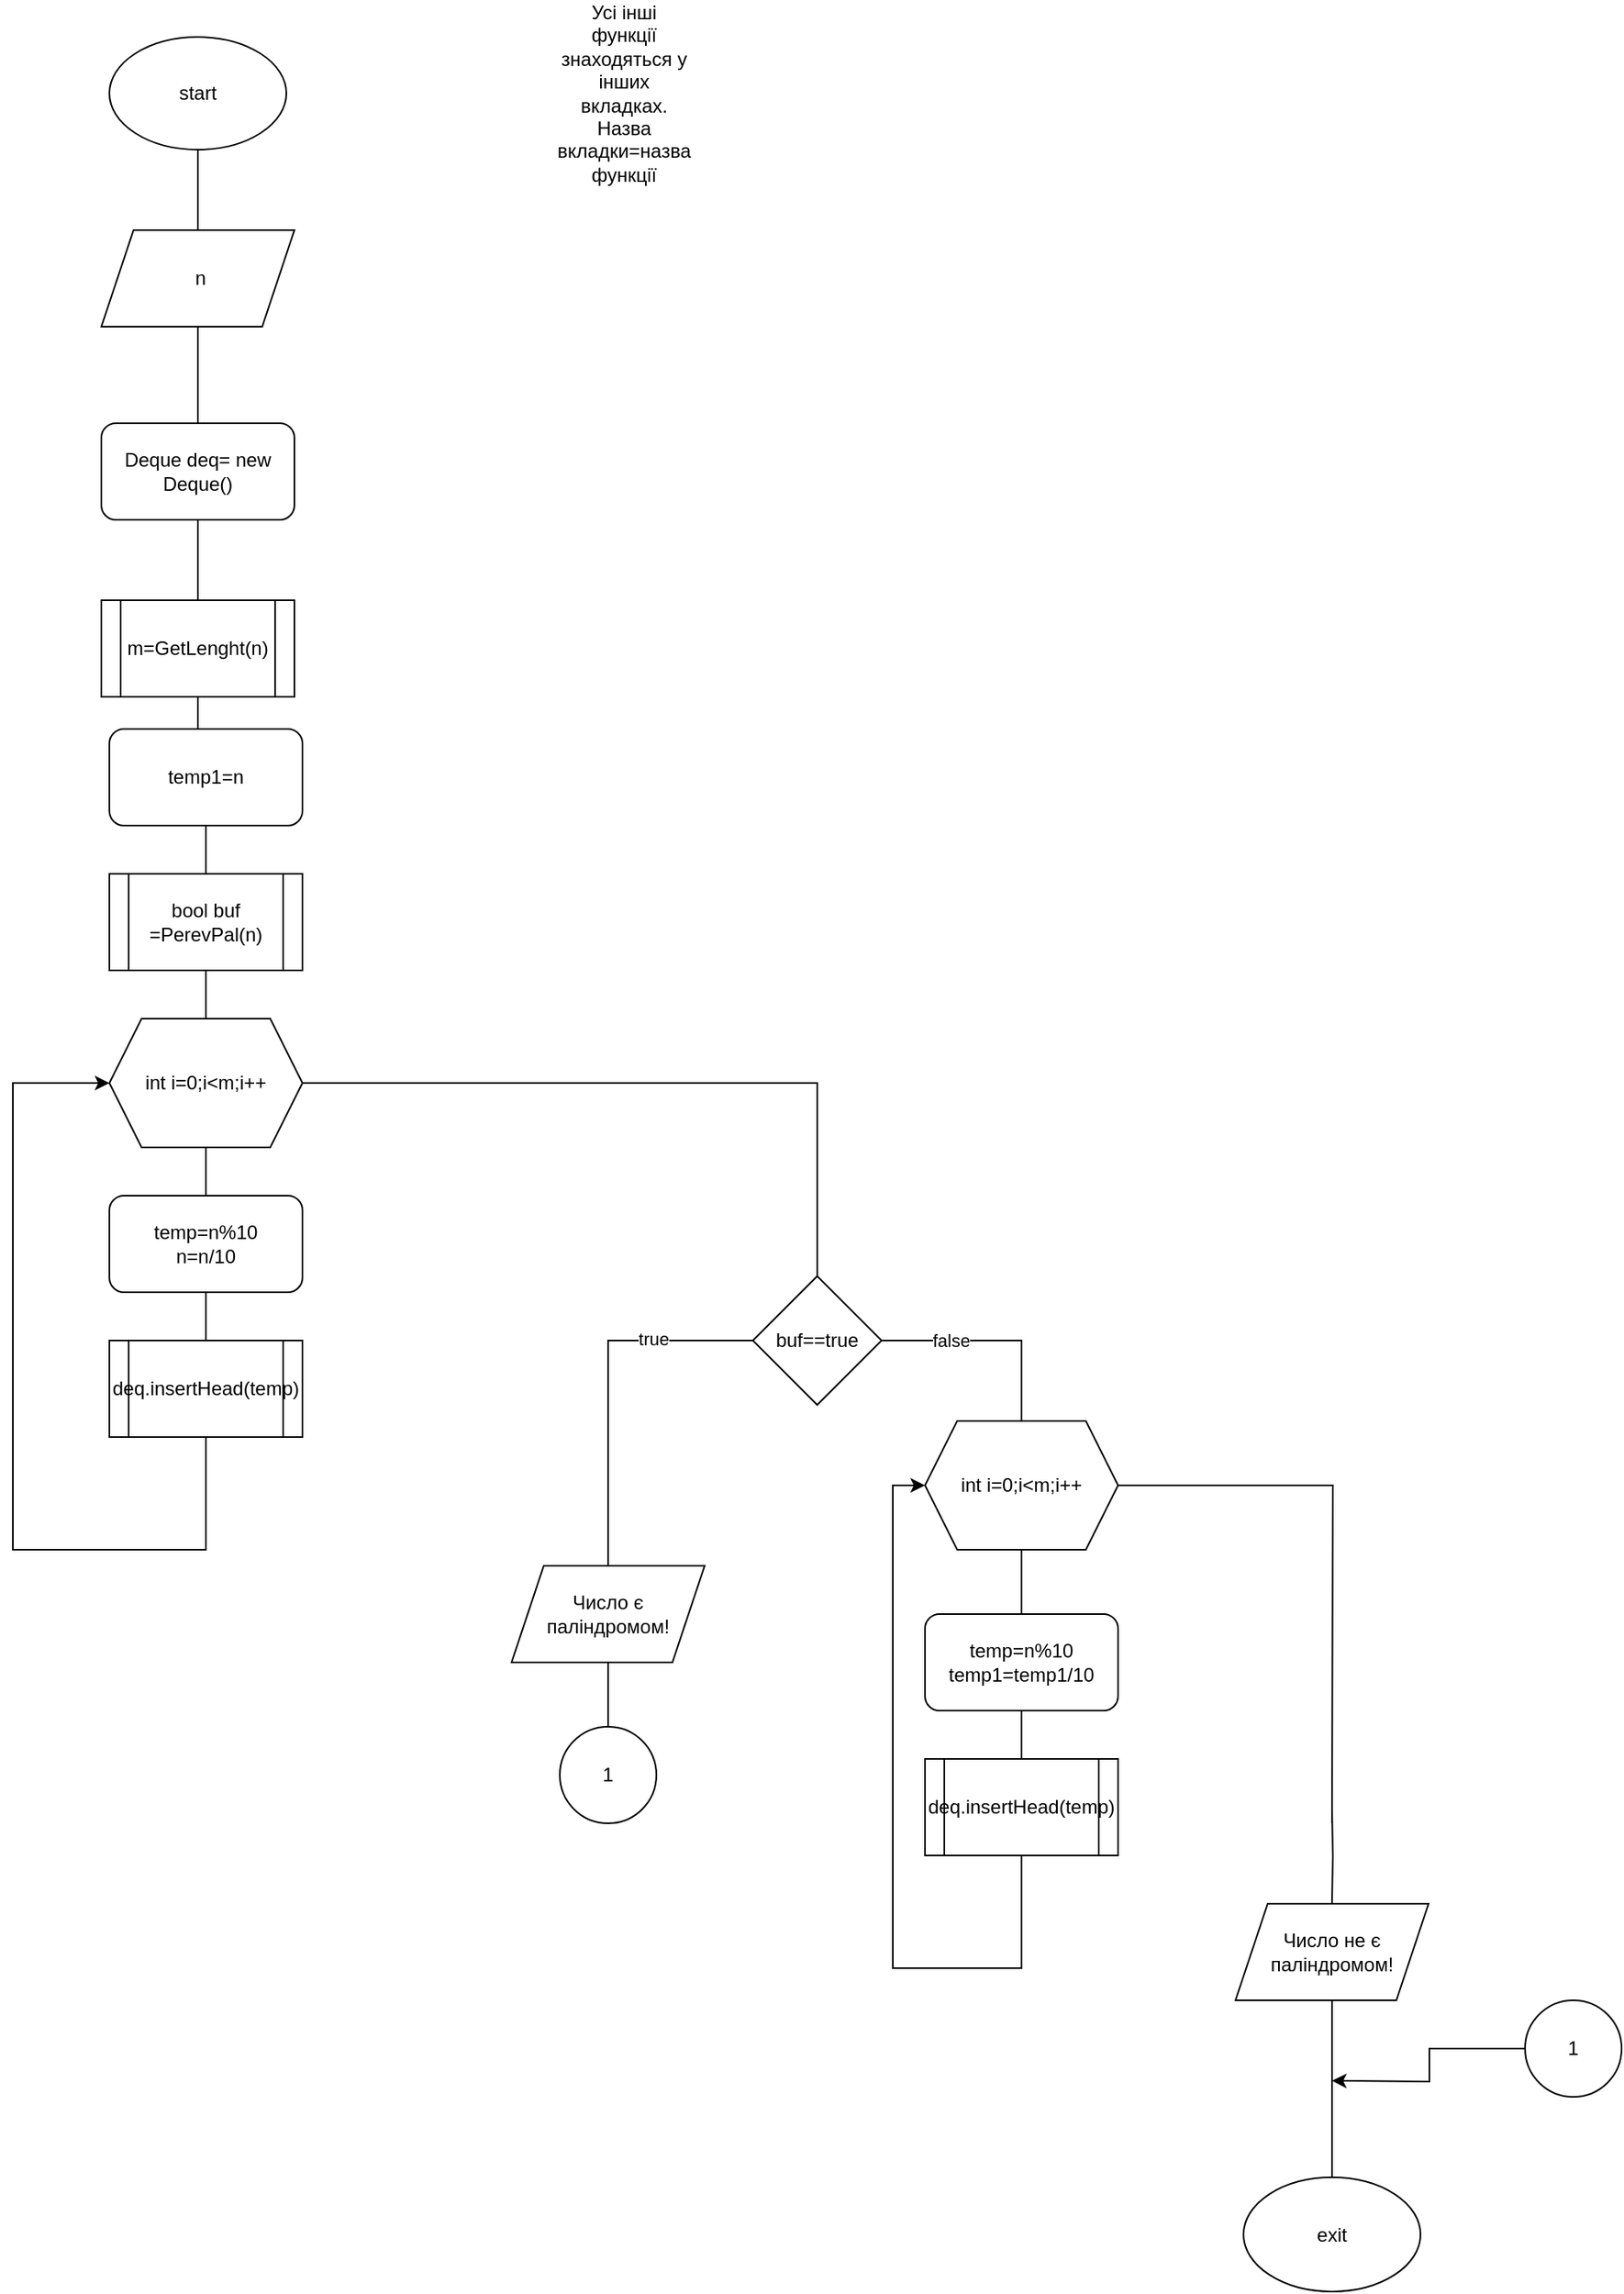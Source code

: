 <mxfile version="15.2.7" type="device" pages="11"><diagram id="IgQ4XXIlRy2fmnPJmJfR" name="Головна функція"><mxGraphModel dx="1351" dy="2205" grid="1" gridSize="10" guides="1" tooltips="1" connect="1" arrows="1" fold="1" page="1" pageScale="1" pageWidth="827" pageHeight="1169" math="0" shadow="0"><root><mxCell id="0"/><mxCell id="1" parent="0"/><mxCell id="BZVZTXZrUo8_U8s8Vesl-3" value="" style="edgeStyle=orthogonalEdgeStyle;rounded=0;orthogonalLoop=1;jettySize=auto;html=1;endArrow=none;endFill=0;" edge="1" parent="1" source="BZVZTXZrUo8_U8s8Vesl-1" target="BZVZTXZrUo8_U8s8Vesl-2"><mxGeometry relative="1" as="geometry"/></mxCell><mxCell id="BZVZTXZrUo8_U8s8Vesl-1" value="start" style="ellipse;whiteSpace=wrap;html=1;" vertex="1" parent="1"><mxGeometry x="320" y="-110" width="110" height="70" as="geometry"/></mxCell><mxCell id="BZVZTXZrUo8_U8s8Vesl-2" value="&amp;nbsp;n" style="shape=parallelogram;perimeter=parallelogramPerimeter;whiteSpace=wrap;html=1;fixedSize=1;" vertex="1" parent="1"><mxGeometry x="315" y="10" width="120" height="60" as="geometry"/></mxCell><mxCell id="BZVZTXZrUo8_U8s8Vesl-8" value="" style="edgeStyle=orthogonalEdgeStyle;rounded=0;orthogonalLoop=1;jettySize=auto;html=1;endArrow=none;endFill=0;" edge="1" parent="1" source="BZVZTXZrUo8_U8s8Vesl-5" target="BZVZTXZrUo8_U8s8Vesl-7"><mxGeometry relative="1" as="geometry"/></mxCell><mxCell id="BZVZTXZrUo8_U8s8Vesl-5" value="m=GetLenght(n)" style="shape=process;whiteSpace=wrap;html=1;backgroundOutline=1;" vertex="1" parent="1"><mxGeometry x="315" y="240" width="120" height="60" as="geometry"/></mxCell><mxCell id="BZVZTXZrUo8_U8s8Vesl-10" value="" style="edgeStyle=orthogonalEdgeStyle;rounded=0;orthogonalLoop=1;jettySize=auto;html=1;endArrow=none;endFill=0;" edge="1" parent="1" source="BZVZTXZrUo8_U8s8Vesl-7" target="BZVZTXZrUo8_U8s8Vesl-9"><mxGeometry relative="1" as="geometry"/></mxCell><mxCell id="BZVZTXZrUo8_U8s8Vesl-7" value="temp1=n" style="rounded=1;whiteSpace=wrap;html=1;" vertex="1" parent="1"><mxGeometry x="320" y="320" width="120" height="60" as="geometry"/></mxCell><mxCell id="BZVZTXZrUo8_U8s8Vesl-24" value="" style="edgeStyle=orthogonalEdgeStyle;rounded=0;orthogonalLoop=1;jettySize=auto;html=1;endArrow=none;endFill=0;" edge="1" parent="1" source="BZVZTXZrUo8_U8s8Vesl-9" target="BZVZTXZrUo8_U8s8Vesl-11"><mxGeometry relative="1" as="geometry"/></mxCell><mxCell id="BZVZTXZrUo8_U8s8Vesl-9" value="bool buf =PerevPal(n)" style="shape=process;whiteSpace=wrap;html=1;backgroundOutline=1;" vertex="1" parent="1"><mxGeometry x="320" y="410" width="120" height="60" as="geometry"/></mxCell><mxCell id="BZVZTXZrUo8_U8s8Vesl-26" style="edgeStyle=orthogonalEdgeStyle;rounded=0;orthogonalLoop=1;jettySize=auto;html=1;endArrow=none;endFill=0;" edge="1" parent="1" source="BZVZTXZrUo8_U8s8Vesl-11" target="BZVZTXZrUo8_U8s8Vesl-25"><mxGeometry relative="1" as="geometry"/></mxCell><mxCell id="BZVZTXZrUo8_U8s8Vesl-11" value="int i=0;i&amp;lt;m;i++" style="shape=hexagon;perimeter=hexagonPerimeter2;whiteSpace=wrap;html=1;fixedSize=1;" vertex="1" parent="1"><mxGeometry x="320" y="500" width="120" height="80" as="geometry"/></mxCell><mxCell id="BZVZTXZrUo8_U8s8Vesl-15" value="" style="edgeStyle=orthogonalEdgeStyle;rounded=0;orthogonalLoop=1;jettySize=auto;html=1;endArrow=none;endFill=0;" edge="1" parent="1" source="BZVZTXZrUo8_U8s8Vesl-12" target="BZVZTXZrUo8_U8s8Vesl-11"><mxGeometry relative="1" as="geometry"/></mxCell><mxCell id="BZVZTXZrUo8_U8s8Vesl-16" value="" style="edgeStyle=orthogonalEdgeStyle;rounded=0;orthogonalLoop=1;jettySize=auto;html=1;endArrow=none;endFill=0;" edge="1" parent="1" source="BZVZTXZrUo8_U8s8Vesl-12" target="BZVZTXZrUo8_U8s8Vesl-13"><mxGeometry relative="1" as="geometry"/></mxCell><mxCell id="BZVZTXZrUo8_U8s8Vesl-12" value="temp=n%10&lt;br&gt;n=n/10" style="rounded=1;whiteSpace=wrap;html=1;" vertex="1" parent="1"><mxGeometry x="320" y="610" width="120" height="60" as="geometry"/></mxCell><mxCell id="BZVZTXZrUo8_U8s8Vesl-13" value="deq.insertHead(temp)" style="shape=process;whiteSpace=wrap;html=1;backgroundOutline=1;" vertex="1" parent="1"><mxGeometry x="320" y="700" width="120" height="60" as="geometry"/></mxCell><mxCell id="BZVZTXZrUo8_U8s8Vesl-20" style="edgeStyle=orthogonalEdgeStyle;rounded=0;orthogonalLoop=1;jettySize=auto;html=1;entryX=0;entryY=0.5;entryDx=0;entryDy=0;endArrow=classic;endFill=1;" edge="1" parent="1" source="BZVZTXZrUo8_U8s8Vesl-13" target="BZVZTXZrUo8_U8s8Vesl-11"><mxGeometry relative="1" as="geometry"><mxPoint x="380.0" y="850" as="sourcePoint"/><Array as="points"><mxPoint x="380" y="830"/><mxPoint x="260" y="830"/><mxPoint x="260" y="540"/></Array></mxGeometry></mxCell><mxCell id="BZVZTXZrUo8_U8s8Vesl-22" value="" style="edgeStyle=orthogonalEdgeStyle;rounded=0;orthogonalLoop=1;jettySize=auto;html=1;endArrow=none;endFill=0;" edge="1" parent="1" source="BZVZTXZrUo8_U8s8Vesl-21" target="BZVZTXZrUo8_U8s8Vesl-2"><mxGeometry relative="1" as="geometry"/></mxCell><mxCell id="BZVZTXZrUo8_U8s8Vesl-23" value="" style="edgeStyle=orthogonalEdgeStyle;rounded=0;orthogonalLoop=1;jettySize=auto;html=1;endArrow=none;endFill=0;" edge="1" parent="1" source="BZVZTXZrUo8_U8s8Vesl-21" target="BZVZTXZrUo8_U8s8Vesl-5"><mxGeometry relative="1" as="geometry"/></mxCell><mxCell id="BZVZTXZrUo8_U8s8Vesl-21" value="Deque deq= new Deque()" style="rounded=1;whiteSpace=wrap;html=1;" vertex="1" parent="1"><mxGeometry x="315" y="130" width="120" height="60" as="geometry"/></mxCell><mxCell id="BZVZTXZrUo8_U8s8Vesl-36" style="edgeStyle=orthogonalEdgeStyle;rounded=0;orthogonalLoop=1;jettySize=auto;html=1;entryX=0.5;entryY=0;entryDx=0;entryDy=0;endArrow=none;endFill=0;" edge="1" parent="1" source="BZVZTXZrUo8_U8s8Vesl-25" target="BZVZTXZrUo8_U8s8Vesl-35"><mxGeometry relative="1" as="geometry"/></mxCell><mxCell id="BZVZTXZrUo8_U8s8Vesl-53" value="false" style="edgeLabel;html=1;align=center;verticalAlign=middle;resizable=0;points=[];" vertex="1" connectable="0" parent="BZVZTXZrUo8_U8s8Vesl-36"><mxGeometry x="-0.372" relative="1" as="geometry"><mxPoint as="offset"/></mxGeometry></mxCell><mxCell id="iivQVkVaSJTS8AuoMyJf-1" style="edgeStyle=orthogonalEdgeStyle;rounded=0;orthogonalLoop=1;jettySize=auto;html=1;endArrow=none;endFill=0;" edge="1" parent="1" source="BZVZTXZrUo8_U8s8Vesl-25" target="BZVZTXZrUo8_U8s8Vesl-27"><mxGeometry relative="1" as="geometry"/></mxCell><mxCell id="iivQVkVaSJTS8AuoMyJf-2" value="true" style="edgeLabel;html=1;align=center;verticalAlign=middle;resizable=0;points=[];" vertex="1" connectable="0" parent="iivQVkVaSJTS8AuoMyJf-1"><mxGeometry x="-0.457" y="-1" relative="1" as="geometry"><mxPoint as="offset"/></mxGeometry></mxCell><mxCell id="BZVZTXZrUo8_U8s8Vesl-25" value="buf==true" style="rhombus;whiteSpace=wrap;html=1;" vertex="1" parent="1"><mxGeometry x="720" y="660" width="80" height="80" as="geometry"/></mxCell><mxCell id="BZVZTXZrUo8_U8s8Vesl-51" value="" style="edgeStyle=orthogonalEdgeStyle;rounded=0;orthogonalLoop=1;jettySize=auto;html=1;endArrow=none;endFill=0;" edge="1" parent="1" source="BZVZTXZrUo8_U8s8Vesl-27" target="BZVZTXZrUo8_U8s8Vesl-31"><mxGeometry relative="1" as="geometry"/></mxCell><mxCell id="BZVZTXZrUo8_U8s8Vesl-27" value="Число є паліндромом!&lt;br&gt;" style="shape=parallelogram;perimeter=parallelogramPerimeter;whiteSpace=wrap;html=1;fixedSize=1;" vertex="1" parent="1"><mxGeometry x="570" y="840" width="120" height="60" as="geometry"/></mxCell><mxCell id="BZVZTXZrUo8_U8s8Vesl-31" value="1" style="ellipse;whiteSpace=wrap;html=1;aspect=fixed;" vertex="1" parent="1"><mxGeometry x="600" y="940" width="60" height="60" as="geometry"/></mxCell><mxCell id="BZVZTXZrUo8_U8s8Vesl-48" style="edgeStyle=orthogonalEdgeStyle;rounded=0;orthogonalLoop=1;jettySize=auto;html=1;endArrow=none;endFill=0;" edge="1" parent="1" source="BZVZTXZrUo8_U8s8Vesl-35"><mxGeometry relative="1" as="geometry"><mxPoint x="1080" y="1000" as="targetPoint"/></mxGeometry></mxCell><mxCell id="BZVZTXZrUo8_U8s8Vesl-35" value="int i=0;i&amp;lt;m;i++" style="shape=hexagon;perimeter=hexagonPerimeter2;whiteSpace=wrap;html=1;fixedSize=1;" vertex="1" parent="1"><mxGeometry x="827" y="750" width="120" height="80" as="geometry"/></mxCell><mxCell id="BZVZTXZrUo8_U8s8Vesl-38" value="" style="edgeStyle=orthogonalEdgeStyle;rounded=0;orthogonalLoop=1;jettySize=auto;html=1;endArrow=none;endFill=0;" edge="1" parent="1" source="BZVZTXZrUo8_U8s8Vesl-37" target="BZVZTXZrUo8_U8s8Vesl-35"><mxGeometry relative="1" as="geometry"/></mxCell><mxCell id="BZVZTXZrUo8_U8s8Vesl-41" value="" style="edgeStyle=orthogonalEdgeStyle;rounded=0;orthogonalLoop=1;jettySize=auto;html=1;endArrow=none;endFill=0;" edge="1" parent="1" source="BZVZTXZrUo8_U8s8Vesl-37" target="BZVZTXZrUo8_U8s8Vesl-39"><mxGeometry relative="1" as="geometry"/></mxCell><mxCell id="BZVZTXZrUo8_U8s8Vesl-37" value="temp=n%10&lt;br&gt;temp1=temp1/10" style="rounded=1;whiteSpace=wrap;html=1;" vertex="1" parent="1"><mxGeometry x="827" y="870" width="120" height="60" as="geometry"/></mxCell><mxCell id="iivQVkVaSJTS8AuoMyJf-4" style="edgeStyle=orthogonalEdgeStyle;rounded=0;orthogonalLoop=1;jettySize=auto;html=1;entryX=0;entryY=0.5;entryDx=0;entryDy=0;endArrow=classic;endFill=1;" edge="1" parent="1" source="BZVZTXZrUo8_U8s8Vesl-39" target="BZVZTXZrUo8_U8s8Vesl-35"><mxGeometry relative="1" as="geometry"><Array as="points"><mxPoint x="887" y="1090"/><mxPoint x="807" y="1090"/><mxPoint x="807" y="790"/></Array></mxGeometry></mxCell><mxCell id="BZVZTXZrUo8_U8s8Vesl-39" value="deq.insertHead(temp)" style="shape=process;whiteSpace=wrap;html=1;backgroundOutline=1;" vertex="1" parent="1"><mxGeometry x="827" y="960" width="120" height="60" as="geometry"/></mxCell><mxCell id="BZVZTXZrUo8_U8s8Vesl-54" value="" style="edgeStyle=orthogonalEdgeStyle;rounded=0;orthogonalLoop=1;jettySize=auto;html=1;endArrow=none;endFill=0;" edge="1" parent="1" target="BZVZTXZrUo8_U8s8Vesl-46"><mxGeometry relative="1" as="geometry"><mxPoint x="1080" y="990" as="sourcePoint"/></mxGeometry></mxCell><mxCell id="eMXZ6If-fbvBVm-AQOg_-2" style="edgeStyle=orthogonalEdgeStyle;rounded=0;orthogonalLoop=1;jettySize=auto;html=1;endArrow=none;endFill=0;" edge="1" parent="1" source="BZVZTXZrUo8_U8s8Vesl-46" target="eMXZ6If-fbvBVm-AQOg_-1"><mxGeometry relative="1" as="geometry"/></mxCell><mxCell id="BZVZTXZrUo8_U8s8Vesl-46" value="Число не є паліндромом!" style="shape=parallelogram;perimeter=parallelogramPerimeter;whiteSpace=wrap;html=1;fixedSize=1;" vertex="1" parent="1"><mxGeometry x="1020" y="1050" width="120" height="60" as="geometry"/></mxCell><mxCell id="eMXZ6If-fbvBVm-AQOg_-1" value="exit" style="ellipse;whiteSpace=wrap;html=1;" vertex="1" parent="1"><mxGeometry x="1025" y="1220" width="110" height="71" as="geometry"/></mxCell><mxCell id="eMXZ6If-fbvBVm-AQOg_-4" style="edgeStyle=orthogonalEdgeStyle;rounded=0;orthogonalLoop=1;jettySize=auto;html=1;endArrow=classic;endFill=1;" edge="1" parent="1" source="eMXZ6If-fbvBVm-AQOg_-3"><mxGeometry relative="1" as="geometry"><mxPoint x="1080" y="1160" as="targetPoint"/></mxGeometry></mxCell><mxCell id="eMXZ6If-fbvBVm-AQOg_-3" value="1" style="ellipse;whiteSpace=wrap;html=1;aspect=fixed;" vertex="1" parent="1"><mxGeometry x="1200" y="1110" width="60" height="60" as="geometry"/></mxCell><mxCell id="YBJj9860vPShCKxKDm3N-1" value="Усі інші функції знаходяться у інших вкладках. Назва вкладки=назва функції" style="text;html=1;strokeColor=none;fillColor=none;align=center;verticalAlign=middle;whiteSpace=wrap;rounded=0;" vertex="1" parent="1"><mxGeometry x="620" y="-85" width="40" height="20" as="geometry"/></mxCell></root></mxGraphModel></diagram><diagram id="Dt7q6qYUn9j57Llc1cus" name="GetLenght()"><mxGraphModel dx="119" dy="725" grid="1" gridSize="10" guides="1" tooltips="1" connect="1" arrows="1" fold="1" page="1" pageScale="1" pageWidth="827" pageHeight="1169" math="0" shadow="0"><root><mxCell id="0mMPYrrz6k0zQ0wpz5ug-0"/><mxCell id="0mMPYrrz6k0zQ0wpz5ug-1" parent="0mMPYrrz6k0zQ0wpz5ug-0"/><mxCell id="c4pW2pw2UDz8WldBo8yC-0" value="start&amp;nbsp;&lt;br&gt;GetLenght" style="ellipse;whiteSpace=wrap;html=1;" vertex="1" parent="0mMPYrrz6k0zQ0wpz5ug-1"><mxGeometry x="1505" y="370" width="110" height="60" as="geometry"/></mxCell><mxCell id="c4pW2pw2UDz8WldBo8yC-1" value="" style="edgeStyle=orthogonalEdgeStyle;rounded=0;orthogonalLoop=1;jettySize=auto;html=1;endArrow=none;endFill=0;" edge="1" parent="0mMPYrrz6k0zQ0wpz5ug-1" source="c4pW2pw2UDz8WldBo8yC-3" target="c4pW2pw2UDz8WldBo8yC-0"><mxGeometry relative="1" as="geometry"/></mxCell><mxCell id="c4pW2pw2UDz8WldBo8yC-2" value="" style="edgeStyle=orthogonalEdgeStyle;rounded=0;orthogonalLoop=1;jettySize=auto;html=1;endArrow=none;endFill=0;" edge="1" parent="0mMPYrrz6k0zQ0wpz5ug-1" source="c4pW2pw2UDz8WldBo8yC-3" target="c4pW2pw2UDz8WldBo8yC-5"><mxGeometry relative="1" as="geometry"/></mxCell><mxCell id="c4pW2pw2UDz8WldBo8yC-3" value="&amp;nbsp;num" style="shape=parallelogram;perimeter=parallelogramPerimeter;whiteSpace=wrap;html=1;fixedSize=1;" vertex="1" parent="0mMPYrrz6k0zQ0wpz5ug-1"><mxGeometry x="1500" y="460" width="120" height="60" as="geometry"/></mxCell><mxCell id="c4pW2pw2UDz8WldBo8yC-4" value="" style="edgeStyle=orthogonalEdgeStyle;rounded=0;orthogonalLoop=1;jettySize=auto;html=1;endArrow=none;endFill=0;" edge="1" parent="0mMPYrrz6k0zQ0wpz5ug-1" source="c4pW2pw2UDz8WldBo8yC-5" target="c4pW2pw2UDz8WldBo8yC-10"><mxGeometry relative="1" as="geometry"/></mxCell><mxCell id="c4pW2pw2UDz8WldBo8yC-5" value="nm=0" style="rounded=1;whiteSpace=wrap;html=1;" vertex="1" parent="0mMPYrrz6k0zQ0wpz5ug-1"><mxGeometry x="1500" y="555" width="120" height="60" as="geometry"/></mxCell><mxCell id="c4pW2pw2UDz8WldBo8yC-6" style="edgeStyle=orthogonalEdgeStyle;rounded=0;orthogonalLoop=1;jettySize=auto;html=1;endArrow=none;endFill=0;" edge="1" parent="0mMPYrrz6k0zQ0wpz5ug-1" source="c4pW2pw2UDz8WldBo8yC-10" target="c4pW2pw2UDz8WldBo8yC-11"><mxGeometry relative="1" as="geometry"/></mxCell><mxCell id="c4pW2pw2UDz8WldBo8yC-7" value="true" style="edgeLabel;html=1;align=center;verticalAlign=middle;resizable=0;points=[];" vertex="1" connectable="0" parent="c4pW2pw2UDz8WldBo8yC-6"><mxGeometry x="-0.6" y="4" relative="1" as="geometry"><mxPoint as="offset"/></mxGeometry></mxCell><mxCell id="c4pW2pw2UDz8WldBo8yC-8" style="edgeStyle=orthogonalEdgeStyle;rounded=0;orthogonalLoop=1;jettySize=auto;html=1;entryX=0.5;entryY=0;entryDx=0;entryDy=0;endArrow=none;endFill=0;" edge="1" parent="0mMPYrrz6k0zQ0wpz5ug-1" source="c4pW2pw2UDz8WldBo8yC-10" target="c4pW2pw2UDz8WldBo8yC-13"><mxGeometry relative="1" as="geometry"/></mxCell><mxCell id="c4pW2pw2UDz8WldBo8yC-9" value="false" style="edgeLabel;html=1;align=center;verticalAlign=middle;resizable=0;points=[];" vertex="1" connectable="0" parent="c4pW2pw2UDz8WldBo8yC-8"><mxGeometry x="-0.385" y="-3" relative="1" as="geometry"><mxPoint as="offset"/></mxGeometry></mxCell><mxCell id="c4pW2pw2UDz8WldBo8yC-10" value="num&amp;gt;0" style="rhombus;whiteSpace=wrap;html=1;" vertex="1" parent="0mMPYrrz6k0zQ0wpz5ug-1"><mxGeometry x="1520" y="690" width="80" height="80" as="geometry"/></mxCell><mxCell id="c4pW2pw2UDz8WldBo8yC-11" value="num=num/10&lt;br&gt;nm++" style="rounded=1;whiteSpace=wrap;html=1;" vertex="1" parent="0mMPYrrz6k0zQ0wpz5ug-1"><mxGeometry x="1630" y="790" width="120" height="60" as="geometry"/></mxCell><mxCell id="c4pW2pw2UDz8WldBo8yC-12" value="" style="edgeStyle=orthogonalEdgeStyle;rounded=0;orthogonalLoop=1;jettySize=auto;html=1;endArrow=none;endFill=0;" edge="1" parent="0mMPYrrz6k0zQ0wpz5ug-1" source="c4pW2pw2UDz8WldBo8yC-13" target="c4pW2pw2UDz8WldBo8yC-14"><mxGeometry relative="1" as="geometry"/></mxCell><mxCell id="c4pW2pw2UDz8WldBo8yC-13" value="nm" style="shape=parallelogram;perimeter=parallelogramPerimeter;whiteSpace=wrap;html=1;fixedSize=1;" vertex="1" parent="0mMPYrrz6k0zQ0wpz5ug-1"><mxGeometry x="1390" y="830" width="120" height="60" as="geometry"/></mxCell><mxCell id="c4pW2pw2UDz8WldBo8yC-14" value="exit" style="ellipse;whiteSpace=wrap;html=1;" vertex="1" parent="0mMPYrrz6k0zQ0wpz5ug-1"><mxGeometry x="1400" y="960" width="100" height="60" as="geometry"/></mxCell><mxCell id="c4pW2pw2UDz8WldBo8yC-15" value="" style="edgeStyle=orthogonalEdgeStyle;rounded=0;orthogonalLoop=1;jettySize=auto;html=1;endArrow=none;endFill=0;" edge="1" parent="0mMPYrrz6k0zQ0wpz5ug-1" source="c4pW2pw2UDz8WldBo8yC-16" target="c4pW2pw2UDz8WldBo8yC-11"><mxGeometry relative="1" as="geometry"/></mxCell><mxCell id="c4pW2pw2UDz8WldBo8yC-16" value="1" style="ellipse;whiteSpace=wrap;html=1;aspect=fixed;" vertex="1" parent="0mMPYrrz6k0zQ0wpz5ug-1"><mxGeometry x="1660" y="880" width="60" height="60" as="geometry"/></mxCell><mxCell id="c4pW2pw2UDz8WldBo8yC-17" style="edgeStyle=orthogonalEdgeStyle;rounded=0;orthogonalLoop=1;jettySize=auto;html=1;endArrow=classic;endFill=1;" edge="1" parent="0mMPYrrz6k0zQ0wpz5ug-1" source="c4pW2pw2UDz8WldBo8yC-18"><mxGeometry relative="1" as="geometry"><mxPoint x="1560" y="660" as="targetPoint"/></mxGeometry></mxCell><mxCell id="c4pW2pw2UDz8WldBo8yC-18" value="1" style="ellipse;whiteSpace=wrap;html=1;aspect=fixed;" vertex="1" parent="0mMPYrrz6k0zQ0wpz5ug-1"><mxGeometry x="1450" y="630" width="60" height="60" as="geometry"/></mxCell></root></mxGraphModel></diagram><diagram id="rqIWDWq-x-kBtBpgceHC" name="PerevPal()"><mxGraphModel dx="1113" dy="2022" grid="1" gridSize="10" guides="1" tooltips="1" connect="1" arrows="1" fold="1" page="1" pageScale="1" pageWidth="827" pageHeight="1169" math="0" shadow="0"><root><mxCell id="PD5IFnj4CgAHfS46Iz66-0"/><mxCell id="PD5IFnj4CgAHfS46Iz66-1" parent="PD5IFnj4CgAHfS46Iz66-0"/><mxCell id="PD5IFnj4CgAHfS46Iz66-4" value="" style="edgeStyle=orthogonalEdgeStyle;rounded=0;orthogonalLoop=1;jettySize=auto;html=1;endArrow=none;endFill=0;" edge="1" parent="PD5IFnj4CgAHfS46Iz66-1" source="PD5IFnj4CgAHfS46Iz66-2" target="PD5IFnj4CgAHfS46Iz66-3"><mxGeometry relative="1" as="geometry"/></mxCell><mxCell id="PD5IFnj4CgAHfS46Iz66-2" value="start&amp;nbsp;&lt;br&gt;PerevPal()" style="ellipse;whiteSpace=wrap;html=1;" vertex="1" parent="PD5IFnj4CgAHfS46Iz66-1"><mxGeometry x="431" y="-50" width="120" height="80" as="geometry"/></mxCell><mxCell id="67cdQNRewSdQKx8_igKI-5" value="" style="edgeStyle=orthogonalEdgeStyle;rounded=0;orthogonalLoop=1;jettySize=auto;html=1;endArrow=none;endFill=0;" edge="1" parent="PD5IFnj4CgAHfS46Iz66-1" source="PD5IFnj4CgAHfS46Iz66-3" target="67cdQNRewSdQKx8_igKI-4"><mxGeometry relative="1" as="geometry"/></mxCell><mxCell id="PD5IFnj4CgAHfS46Iz66-3" value="&amp;nbsp;n" style="shape=parallelogram;perimeter=parallelogramPerimeter;whiteSpace=wrap;html=1;fixedSize=1;" vertex="1" parent="PD5IFnj4CgAHfS46Iz66-1"><mxGeometry x="431" y="70" width="120" height="60" as="geometry"/></mxCell><mxCell id="PD5IFnj4CgAHfS46Iz66-5" value="int m,temp" style="rounded=1;whiteSpace=wrap;html=1;" vertex="1" parent="PD5IFnj4CgAHfS46Iz66-1"><mxGeometry x="430" y="320" width="120" height="60" as="geometry"/></mxCell><mxCell id="sSflfHPAzXFDi0pGZk5J-2" value="" style="edgeStyle=orthogonalEdgeStyle;rounded=0;orthogonalLoop=1;jettySize=auto;html=1;endArrow=none;endFill=0;" edge="1" parent="PD5IFnj4CgAHfS46Iz66-1" source="sSflfHPAzXFDi0pGZk5J-1" target="PD5IFnj4CgAHfS46Iz66-5"><mxGeometry relative="1" as="geometry"/></mxCell><mxCell id="sSflfHPAzXFDi0pGZk5J-8" value="" style="edgeStyle=orthogonalEdgeStyle;rounded=0;orthogonalLoop=1;jettySize=auto;html=1;endArrow=none;endFill=0;" edge="1" parent="PD5IFnj4CgAHfS46Iz66-1" source="sSflfHPAzXFDi0pGZk5J-1" target="sSflfHPAzXFDi0pGZk5J-3"><mxGeometry relative="1" as="geometry"/></mxCell><mxCell id="sSflfHPAzXFDi0pGZk5J-1" value="m=GetLenght(n)" style="shape=process;whiteSpace=wrap;html=1;backgroundOutline=1;" vertex="1" parent="PD5IFnj4CgAHfS46Iz66-1"><mxGeometry x="430" y="410" width="120" height="60" as="geometry"/></mxCell><mxCell id="sSflfHPAzXFDi0pGZk5J-6" value="" style="edgeStyle=orthogonalEdgeStyle;rounded=0;orthogonalLoop=1;jettySize=auto;html=1;endArrow=none;endFill=0;" edge="1" parent="PD5IFnj4CgAHfS46Iz66-1" source="sSflfHPAzXFDi0pGZk5J-3" target="sSflfHPAzXFDi0pGZk5J-4"><mxGeometry relative="1" as="geometry"/></mxCell><mxCell id="doh0Z5KzkqmMa63uk7UX-38" style="edgeStyle=orthogonalEdgeStyle;rounded=0;orthogonalLoop=1;jettySize=auto;html=1;entryX=0.5;entryY=0;entryDx=0;entryDy=0;endArrow=none;endFill=0;" edge="1" parent="PD5IFnj4CgAHfS46Iz66-1" source="sSflfHPAzXFDi0pGZk5J-3" target="doh0Z5KzkqmMa63uk7UX-31"><mxGeometry relative="1" as="geometry"/></mxCell><mxCell id="sSflfHPAzXFDi0pGZk5J-3" value="int i=0;i&amp;lt;m;++" style="shape=hexagon;perimeter=hexagonPerimeter2;whiteSpace=wrap;html=1;fixedSize=1;" vertex="1" parent="PD5IFnj4CgAHfS46Iz66-1"><mxGeometry x="430" y="505" width="120" height="80" as="geometry"/></mxCell><mxCell id="sSflfHPAzXFDi0pGZk5J-7" value="" style="edgeStyle=orthogonalEdgeStyle;rounded=0;orthogonalLoop=1;jettySize=auto;html=1;endArrow=none;endFill=0;" edge="1" parent="PD5IFnj4CgAHfS46Iz66-1" source="sSflfHPAzXFDi0pGZk5J-4" target="sSflfHPAzXFDi0pGZk5J-5"><mxGeometry relative="1" as="geometry"/></mxCell><mxCell id="sSflfHPAzXFDi0pGZk5J-4" value="temp=n%10&lt;br&gt;n=n/10" style="rounded=1;whiteSpace=wrap;html=1;" vertex="1" parent="PD5IFnj4CgAHfS46Iz66-1"><mxGeometry x="430" y="630" width="120" height="60" as="geometry"/></mxCell><mxCell id="sSflfHPAzXFDi0pGZk5J-9" style="edgeStyle=orthogonalEdgeStyle;rounded=0;orthogonalLoop=1;jettySize=auto;html=1;entryX=0;entryY=0.5;entryDx=0;entryDy=0;endArrow=classic;endFill=1;" edge="1" parent="PD5IFnj4CgAHfS46Iz66-1" source="sSflfHPAzXFDi0pGZk5J-5" target="sSflfHPAzXFDi0pGZk5J-3"><mxGeometry relative="1" as="geometry"><Array as="points"><mxPoint x="491" y="810"/><mxPoint x="380" y="810"/><mxPoint x="380" y="545"/></Array></mxGeometry></mxCell><mxCell id="sSflfHPAzXFDi0pGZk5J-5" value="insertHead(temp)" style="shape=process;whiteSpace=wrap;html=1;backgroundOutline=1;" vertex="1" parent="PD5IFnj4CgAHfS46Iz66-1"><mxGeometry x="431" y="720" width="120" height="60" as="geometry"/></mxCell><mxCell id="sSflfHPAzXFDi0pGZk5J-13" style="edgeStyle=orthogonalEdgeStyle;rounded=0;orthogonalLoop=1;jettySize=auto;html=1;entryX=0.5;entryY=0;entryDx=0;entryDy=0;endArrow=none;endFill=0;" edge="1" parent="PD5IFnj4CgAHfS46Iz66-1" source="sSflfHPAzXFDi0pGZk5J-10" target="sSflfHPAzXFDi0pGZk5J-12"><mxGeometry relative="1" as="geometry"/></mxCell><mxCell id="doh0Z5KzkqmMa63uk7UX-3" value="true" style="edgeLabel;html=1;align=center;verticalAlign=middle;resizable=0;points=[];" vertex="1" connectable="0" parent="sSflfHPAzXFDi0pGZk5J-13"><mxGeometry x="-0.154" y="-1" relative="1" as="geometry"><mxPoint as="offset"/></mxGeometry></mxCell><mxCell id="sSflfHPAzXFDi0pGZk5J-15" style="edgeStyle=orthogonalEdgeStyle;rounded=0;orthogonalLoop=1;jettySize=auto;html=1;entryX=0.5;entryY=0;entryDx=0;entryDy=0;endArrow=none;endFill=0;" edge="1" parent="PD5IFnj4CgAHfS46Iz66-1" source="sSflfHPAzXFDi0pGZk5J-10" target="sSflfHPAzXFDi0pGZk5J-14"><mxGeometry relative="1" as="geometry"/></mxCell><mxCell id="doh0Z5KzkqmMa63uk7UX-0" value="false" style="edgeLabel;html=1;align=center;verticalAlign=middle;resizable=0;points=[];" vertex="1" connectable="0" parent="sSflfHPAzXFDi0pGZk5J-15"><mxGeometry x="-0.511" y="3" relative="1" as="geometry"><mxPoint as="offset"/></mxGeometry></mxCell><mxCell id="sSflfHPAzXFDi0pGZk5J-10" value="s!=0" style="rhombus;whiteSpace=wrap;html=1;" vertex="1" parent="PD5IFnj4CgAHfS46Iz66-1"><mxGeometry x="800" y="915" width="100" height="90" as="geometry"/></mxCell><mxCell id="sSflfHPAzXFDi0pGZk5J-20" style="edgeStyle=orthogonalEdgeStyle;rounded=0;orthogonalLoop=1;jettySize=auto;html=1;entryX=0.5;entryY=0;entryDx=0;entryDy=0;endArrow=none;endFill=0;" edge="1" parent="PD5IFnj4CgAHfS46Iz66-1" source="sSflfHPAzXFDi0pGZk5J-12" target="sSflfHPAzXFDi0pGZk5J-18"><mxGeometry relative="1" as="geometry"/></mxCell><mxCell id="doh0Z5KzkqmMa63uk7UX-1" value="false" style="edgeLabel;html=1;align=center;verticalAlign=middle;resizable=0;points=[];" vertex="1" connectable="0" parent="sSflfHPAzXFDi0pGZk5J-20"><mxGeometry x="-0.446" relative="1" as="geometry"><mxPoint as="offset"/></mxGeometry></mxCell><mxCell id="doh0Z5KzkqmMa63uk7UX-4" style="edgeStyle=orthogonalEdgeStyle;rounded=0;orthogonalLoop=1;jettySize=auto;html=1;endArrow=none;endFill=0;" edge="1" parent="PD5IFnj4CgAHfS46Iz66-1" source="sSflfHPAzXFDi0pGZk5J-12" target="doh0Z5KzkqmMa63uk7UX-2"><mxGeometry relative="1" as="geometry"/></mxCell><mxCell id="doh0Z5KzkqmMa63uk7UX-5" value="true" style="edgeLabel;html=1;align=center;verticalAlign=middle;resizable=0;points=[];" vertex="1" connectable="0" parent="doh0Z5KzkqmMa63uk7UX-4"><mxGeometry x="-0.305" y="-1" relative="1" as="geometry"><mxPoint as="offset"/></mxGeometry></mxCell><mxCell id="sSflfHPAzXFDi0pGZk5J-12" value="h==t" style="rhombus;whiteSpace=wrap;html=1;" vertex="1" parent="PD5IFnj4CgAHfS46Iz66-1"><mxGeometry x="960" y="1005" width="140" height="120" as="geometry"/></mxCell><mxCell id="doh0Z5KzkqmMa63uk7UX-30" value="" style="edgeStyle=orthogonalEdgeStyle;rounded=0;orthogonalLoop=1;jettySize=auto;html=1;endArrow=none;endFill=0;" edge="1" parent="PD5IFnj4CgAHfS46Iz66-1" source="sSflfHPAzXFDi0pGZk5J-14" target="doh0Z5KzkqmMa63uk7UX-29"><mxGeometry relative="1" as="geometry"/></mxCell><mxCell id="sSflfHPAzXFDi0pGZk5J-14" value="true" style="shape=parallelogram;perimeter=parallelogramPerimeter;whiteSpace=wrap;html=1;fixedSize=1;" vertex="1" parent="PD5IFnj4CgAHfS46Iz66-1"><mxGeometry x="650" y="1080" width="120" height="60" as="geometry"/></mxCell><mxCell id="67cdQNRewSdQKx8_igKI-1" value="" style="edgeStyle=orthogonalEdgeStyle;rounded=0;orthogonalLoop=1;jettySize=auto;html=1;endArrow=none;endFill=0;" edge="1" parent="PD5IFnj4CgAHfS46Iz66-1" source="sSflfHPAzXFDi0pGZk5J-18" target="67cdQNRewSdQKx8_igKI-0"><mxGeometry relative="1" as="geometry"/></mxCell><mxCell id="sSflfHPAzXFDi0pGZk5J-18" value="false" style="shape=parallelogram;perimeter=parallelogramPerimeter;whiteSpace=wrap;html=1;fixedSize=1;" vertex="1" parent="PD5IFnj4CgAHfS46Iz66-1"><mxGeometry x="830" y="1125" width="120" height="60" as="geometry"/></mxCell><mxCell id="doh0Z5KzkqmMa63uk7UX-8" style="edgeStyle=orthogonalEdgeStyle;rounded=0;orthogonalLoop=1;jettySize=auto;html=1;entryX=0.5;entryY=0;entryDx=0;entryDy=0;endArrow=none;endFill=0;" edge="1" parent="PD5IFnj4CgAHfS46Iz66-1" source="doh0Z5KzkqmMa63uk7UX-2" target="doh0Z5KzkqmMa63uk7UX-7"><mxGeometry relative="1" as="geometry"/></mxCell><mxCell id="doh0Z5KzkqmMa63uk7UX-9" value="false" style="edgeLabel;html=1;align=center;verticalAlign=middle;resizable=0;points=[];" vertex="1" connectable="0" parent="doh0Z5KzkqmMa63uk7UX-8"><mxGeometry x="0.092" relative="1" as="geometry"><mxPoint as="offset"/></mxGeometry></mxCell><mxCell id="doh0Z5KzkqmMa63uk7UX-12" style="edgeStyle=orthogonalEdgeStyle;rounded=0;orthogonalLoop=1;jettySize=auto;html=1;entryX=0.5;entryY=0;entryDx=0;entryDy=0;endArrow=none;endFill=0;" edge="1" parent="PD5IFnj4CgAHfS46Iz66-1" source="doh0Z5KzkqmMa63uk7UX-2" target="doh0Z5KzkqmMa63uk7UX-11"><mxGeometry relative="1" as="geometry"><Array as="points"><mxPoint x="1115" y="1185"/></Array></mxGeometry></mxCell><mxCell id="doh0Z5KzkqmMa63uk7UX-16" value="true" style="edgeLabel;html=1;align=center;verticalAlign=middle;resizable=0;points=[];" vertex="1" connectable="0" parent="doh0Z5KzkqmMa63uk7UX-12"><mxGeometry x="-0.511" relative="1" as="geometry"><mxPoint as="offset"/></mxGeometry></mxCell><mxCell id="doh0Z5KzkqmMa63uk7UX-2" value="s==1" style="rhombus;whiteSpace=wrap;html=1;" vertex="1" parent="PD5IFnj4CgAHfS46Iz66-1"><mxGeometry x="1170" y="1145" width="80" height="80" as="geometry"/></mxCell><mxCell id="doh0Z5KzkqmMa63uk7UX-23" style="edgeStyle=orthogonalEdgeStyle;rounded=0;orthogonalLoop=1;jettySize=auto;html=1;entryX=0.5;entryY=0;entryDx=0;entryDy=0;endArrow=none;endFill=0;" edge="1" parent="PD5IFnj4CgAHfS46Iz66-1" source="doh0Z5KzkqmMa63uk7UX-7" target="doh0Z5KzkqmMa63uk7UX-21"><mxGeometry relative="1" as="geometry"/></mxCell><mxCell id="doh0Z5KzkqmMa63uk7UX-25" value="false" style="edgeLabel;html=1;align=center;verticalAlign=middle;resizable=0;points=[];" vertex="1" connectable="0" parent="doh0Z5KzkqmMa63uk7UX-23"><mxGeometry x="-0.253" y="3" relative="1" as="geometry"><mxPoint as="offset"/></mxGeometry></mxCell><mxCell id="doh0Z5KzkqmMa63uk7UX-7" value="s==2" style="rhombus;whiteSpace=wrap;html=1;" vertex="1" parent="PD5IFnj4CgAHfS46Iz66-1"><mxGeometry x="1310" y="1215" width="80" height="80" as="geometry"/></mxCell><mxCell id="doh0Z5KzkqmMa63uk7UX-11" value="2" style="ellipse;whiteSpace=wrap;html=1;aspect=fixed;" vertex="1" parent="PD5IFnj4CgAHfS46Iz66-1"><mxGeometry x="1080" y="1220" width="70" height="70" as="geometry"/></mxCell><mxCell id="doh0Z5KzkqmMa63uk7UX-15" style="edgeStyle=orthogonalEdgeStyle;rounded=0;orthogonalLoop=1;jettySize=auto;html=1;entryX=0;entryY=0.5;entryDx=0;entryDy=0;endArrow=none;endFill=0;" edge="1" parent="PD5IFnj4CgAHfS46Iz66-1" source="doh0Z5KzkqmMa63uk7UX-14" target="doh0Z5KzkqmMa63uk7UX-7"><mxGeometry relative="1" as="geometry"><Array as="points"><mxPoint x="1255" y="1255"/></Array></mxGeometry></mxCell><mxCell id="doh0Z5KzkqmMa63uk7UX-17" value="true" style="edgeLabel;html=1;align=center;verticalAlign=middle;resizable=0;points=[];" vertex="1" connectable="0" parent="doh0Z5KzkqmMa63uk7UX-15"><mxGeometry x="0.333" y="1" relative="1" as="geometry"><mxPoint as="offset"/></mxGeometry></mxCell><mxCell id="doh0Z5KzkqmMa63uk7UX-14" value="2" style="ellipse;whiteSpace=wrap;html=1;aspect=fixed;" vertex="1" parent="PD5IFnj4CgAHfS46Iz66-1"><mxGeometry x="1220" y="1305" width="70" height="70" as="geometry"/></mxCell><mxCell id="doh0Z5KzkqmMa63uk7UX-20" style="edgeStyle=orthogonalEdgeStyle;rounded=0;orthogonalLoop=1;jettySize=auto;html=1;endArrow=classic;endFill=1;" edge="1" parent="PD5IFnj4CgAHfS46Iz66-1" source="doh0Z5KzkqmMa63uk7UX-18"><mxGeometry relative="1" as="geometry"><mxPoint x="710" y="1000" as="targetPoint"/></mxGeometry></mxCell><mxCell id="doh0Z5KzkqmMa63uk7UX-18" value="2" style="ellipse;whiteSpace=wrap;html=1;aspect=fixed;" vertex="1" parent="PD5IFnj4CgAHfS46Iz66-1"><mxGeometry x="590" y="965" width="70" height="70" as="geometry"/></mxCell><mxCell id="doh0Z5KzkqmMa63uk7UX-24" value="" style="edgeStyle=orthogonalEdgeStyle;rounded=0;orthogonalLoop=1;jettySize=auto;html=1;endArrow=none;endFill=0;" edge="1" parent="PD5IFnj4CgAHfS46Iz66-1" source="doh0Z5KzkqmMa63uk7UX-21" target="doh0Z5KzkqmMa63uk7UX-22"><mxGeometry relative="1" as="geometry"/></mxCell><mxCell id="doh0Z5KzkqmMa63uk7UX-21" value="removeTail()" style="shape=process;whiteSpace=wrap;html=1;backgroundOutline=1;" vertex="1" parent="PD5IFnj4CgAHfS46Iz66-1"><mxGeometry x="1460" y="1275" width="120" height="60" as="geometry"/></mxCell><mxCell id="doh0Z5KzkqmMa63uk7UX-39" value="" style="edgeStyle=orthogonalEdgeStyle;rounded=0;orthogonalLoop=1;jettySize=auto;html=1;endArrow=none;endFill=0;" edge="1" parent="PD5IFnj4CgAHfS46Iz66-1" source="doh0Z5KzkqmMa63uk7UX-22" target="doh0Z5KzkqmMa63uk7UX-26"><mxGeometry relative="1" as="geometry"/></mxCell><mxCell id="doh0Z5KzkqmMa63uk7UX-22" value="removeHead()" style="shape=process;whiteSpace=wrap;html=1;backgroundOutline=1;" vertex="1" parent="PD5IFnj4CgAHfS46Iz66-1"><mxGeometry x="1460" y="1375" width="120" height="60" as="geometry"/></mxCell><mxCell id="doh0Z5KzkqmMa63uk7UX-27" value="" style="edgeStyle=orthogonalEdgeStyle;rounded=0;orthogonalLoop=1;jettySize=auto;html=1;endArrow=none;endFill=0;" edge="1" parent="PD5IFnj4CgAHfS46Iz66-1" source="doh0Z5KzkqmMa63uk7UX-26" target="doh0Z5KzkqmMa63uk7UX-22"><mxGeometry relative="1" as="geometry"/></mxCell><mxCell id="doh0Z5KzkqmMa63uk7UX-26" value="3" style="ellipse;whiteSpace=wrap;html=1;aspect=fixed;" vertex="1" parent="PD5IFnj4CgAHfS46Iz66-1"><mxGeometry x="1485" y="1480" width="70" height="70" as="geometry"/></mxCell><mxCell id="doh0Z5KzkqmMa63uk7UX-40" style="edgeStyle=orthogonalEdgeStyle;rounded=0;orthogonalLoop=1;jettySize=auto;html=1;endArrow=classic;endFill=1;" edge="1" parent="PD5IFnj4CgAHfS46Iz66-1" source="doh0Z5KzkqmMa63uk7UX-28"><mxGeometry relative="1" as="geometry"><mxPoint x="850" y="580.0" as="targetPoint"/></mxGeometry></mxCell><mxCell id="doh0Z5KzkqmMa63uk7UX-28" value="3" style="ellipse;whiteSpace=wrap;html=1;aspect=fixed;" vertex="1" parent="PD5IFnj4CgAHfS46Iz66-1"><mxGeometry x="680" y="550" width="70" height="70" as="geometry"/></mxCell><mxCell id="doh0Z5KzkqmMa63uk7UX-29" value="end" style="ellipse;whiteSpace=wrap;html=1;" vertex="1" parent="PD5IFnj4CgAHfS46Iz66-1"><mxGeometry x="655" y="1215" width="110" height="65" as="geometry"/></mxCell><mxCell id="doh0Z5KzkqmMa63uk7UX-37" value="" style="edgeStyle=orthogonalEdgeStyle;rounded=0;orthogonalLoop=1;jettySize=auto;html=1;endArrow=none;endFill=0;" edge="1" parent="PD5IFnj4CgAHfS46Iz66-1" source="doh0Z5KzkqmMa63uk7UX-31" target="doh0Z5KzkqmMa63uk7UX-32"><mxGeometry relative="1" as="geometry"/></mxCell><mxCell id="doh0Z5KzkqmMa63uk7UX-31" value="s=isSize()" style="shape=process;whiteSpace=wrap;html=1;backgroundOutline=1;" vertex="1" parent="PD5IFnj4CgAHfS46Iz66-1"><mxGeometry x="790" y="610" width="120" height="60" as="geometry"/></mxCell><mxCell id="doh0Z5KzkqmMa63uk7UX-36" value="" style="edgeStyle=orthogonalEdgeStyle;rounded=0;orthogonalLoop=1;jettySize=auto;html=1;endArrow=none;endFill=0;" edge="1" parent="PD5IFnj4CgAHfS46Iz66-1" source="doh0Z5KzkqmMa63uk7UX-32" target="doh0Z5KzkqmMa63uk7UX-33"><mxGeometry relative="1" as="geometry"/></mxCell><mxCell id="doh0Z5KzkqmMa63uk7UX-32" value="h=Head()" style="shape=process;whiteSpace=wrap;html=1;backgroundOutline=1;" vertex="1" parent="PD5IFnj4CgAHfS46Iz66-1"><mxGeometry x="790" y="715" width="120" height="60" as="geometry"/></mxCell><mxCell id="doh0Z5KzkqmMa63uk7UX-35" value="" style="edgeStyle=orthogonalEdgeStyle;rounded=0;orthogonalLoop=1;jettySize=auto;html=1;endArrow=none;endFill=0;" edge="1" parent="PD5IFnj4CgAHfS46Iz66-1" source="doh0Z5KzkqmMa63uk7UX-33" target="sSflfHPAzXFDi0pGZk5J-10"><mxGeometry relative="1" as="geometry"/></mxCell><mxCell id="doh0Z5KzkqmMa63uk7UX-33" value="t=Tail()" style="shape=process;whiteSpace=wrap;html=1;backgroundOutline=1;" vertex="1" parent="PD5IFnj4CgAHfS46Iz66-1"><mxGeometry x="790" y="805" width="120" height="60" as="geometry"/></mxCell><mxCell id="67cdQNRewSdQKx8_igKI-0" value="1" style="ellipse;whiteSpace=wrap;html=1;aspect=fixed;" vertex="1" parent="PD5IFnj4CgAHfS46Iz66-1"><mxGeometry x="855" y="1225" width="70" height="70" as="geometry"/></mxCell><mxCell id="67cdQNRewSdQKx8_igKI-3" style="edgeStyle=orthogonalEdgeStyle;rounded=0;orthogonalLoop=1;jettySize=auto;html=1;endArrow=classic;endFill=1;" edge="1" parent="PD5IFnj4CgAHfS46Iz66-1" source="67cdQNRewSdQKx8_igKI-2"><mxGeometry relative="1" as="geometry"><mxPoint x="710" y="1180" as="targetPoint"/></mxGeometry></mxCell><mxCell id="67cdQNRewSdQKx8_igKI-2" value="1" style="ellipse;whiteSpace=wrap;html=1;aspect=fixed;" vertex="1" parent="PD5IFnj4CgAHfS46Iz66-1"><mxGeometry x="550" y="1140" width="70" height="70" as="geometry"/></mxCell><mxCell id="67cdQNRewSdQKx8_igKI-6" value="" style="edgeStyle=orthogonalEdgeStyle;rounded=0;orthogonalLoop=1;jettySize=auto;html=1;endArrow=none;endFill=0;" edge="1" parent="PD5IFnj4CgAHfS46Iz66-1" source="67cdQNRewSdQKx8_igKI-4" target="PD5IFnj4CgAHfS46Iz66-5"><mxGeometry relative="1" as="geometry"/></mxCell><mxCell id="67cdQNRewSdQKx8_igKI-4" value="Deque deqq=new Deque()" style="rounded=1;whiteSpace=wrap;html=1;" vertex="1" parent="PD5IFnj4CgAHfS46Iz66-1"><mxGeometry x="431" y="210" width="120" height="60" as="geometry"/></mxCell></root></mxGraphModel></diagram><diagram id="Tos9ROWD3-cRd-IHG-wa" name="isSize()"><mxGraphModel dx="946" dy="725" grid="1" gridSize="10" guides="1" tooltips="1" connect="1" arrows="1" fold="1" page="1" pageScale="1" pageWidth="827" pageHeight="1169" math="0" shadow="0"><root><mxCell id="Zv1Y20n4d05vwcsQROik-0"/><mxCell id="Zv1Y20n4d05vwcsQROik-1" parent="Zv1Y20n4d05vwcsQROik-0"/><mxCell id="Zv1Y20n4d05vwcsQROik-2" value="start&lt;br&gt;isSize()" style="ellipse;whiteSpace=wrap;html=1;" vertex="1" parent="Zv1Y20n4d05vwcsQROik-1"><mxGeometry x="354" y="170" width="120" height="80" as="geometry"/></mxCell><mxCell id="Zv1Y20n4d05vwcsQROik-5" value="" style="edgeStyle=orthogonalEdgeStyle;rounded=0;orthogonalLoop=1;jettySize=auto;html=1;endArrow=none;endFill=0;" edge="1" parent="Zv1Y20n4d05vwcsQROik-1" source="Zv1Y20n4d05vwcsQROik-3" target="Zv1Y20n4d05vwcsQROik-2"><mxGeometry relative="1" as="geometry"/></mxCell><mxCell id="8H7qkvUpG54Mn9NLnVWY-1" value="" style="edgeStyle=orthogonalEdgeStyle;rounded=0;orthogonalLoop=1;jettySize=auto;html=1;endArrow=none;endFill=0;" edge="1" parent="Zv1Y20n4d05vwcsQROik-1" source="Zv1Y20n4d05vwcsQROik-3" target="8H7qkvUpG54Mn9NLnVWY-0"><mxGeometry relative="1" as="geometry"/></mxCell><mxCell id="Zv1Y20n4d05vwcsQROik-3" value="count" style="shape=parallelogram;perimeter=parallelogramPerimeter;whiteSpace=wrap;html=1;fixedSize=1;" vertex="1" parent="Zv1Y20n4d05vwcsQROik-1"><mxGeometry x="354" y="300" width="120" height="60" as="geometry"/></mxCell><mxCell id="Zv1Y20n4d05vwcsQROik-4" value="end" style="ellipse;whiteSpace=wrap;html=1;" vertex="1" parent="Zv1Y20n4d05vwcsQROik-1"><mxGeometry x="354" y="480" width="120" height="80" as="geometry"/></mxCell><mxCell id="8H7qkvUpG54Mn9NLnVWY-2" value="" style="edgeStyle=orthogonalEdgeStyle;rounded=0;orthogonalLoop=1;jettySize=auto;html=1;endArrow=none;endFill=0;" edge="1" parent="Zv1Y20n4d05vwcsQROik-1" source="8H7qkvUpG54Mn9NLnVWY-0" target="Zv1Y20n4d05vwcsQROik-4"><mxGeometry relative="1" as="geometry"/></mxCell><mxCell id="8H7qkvUpG54Mn9NLnVWY-0" value="Розмір деку=&lt;br&gt;count" style="shape=parallelogram;perimeter=parallelogramPerimeter;whiteSpace=wrap;html=1;fixedSize=1;" vertex="1" parent="Zv1Y20n4d05vwcsQROik-1"><mxGeometry x="354" y="390" width="120" height="60" as="geometry"/></mxCell></root></mxGraphModel></diagram><diagram id="mf6_TijFqNWn_MpPs-FU" name="insertHead()"><mxGraphModel dx="946" dy="725" grid="1" gridSize="10" guides="1" tooltips="1" connect="1" arrows="1" fold="1" page="1" pageScale="1" pageWidth="827" pageHeight="1169" math="0" shadow="0"><root><mxCell id="3JrYsvcm_J7qoDC2Iofe-0"/><mxCell id="3JrYsvcm_J7qoDC2Iofe-1" parent="3JrYsvcm_J7qoDC2Iofe-0"/><mxCell id="3JrYsvcm_J7qoDC2Iofe-2" value="start&lt;br&gt;insertHead()" style="ellipse;whiteSpace=wrap;html=1;" vertex="1" parent="3JrYsvcm_J7qoDC2Iofe-1"><mxGeometry x="364" y="210" width="100" height="70" as="geometry"/></mxCell><mxCell id="3JrYsvcm_J7qoDC2Iofe-4" value="" style="edgeStyle=orthogonalEdgeStyle;rounded=0;orthogonalLoop=1;jettySize=auto;html=1;endArrow=none;endFill=0;" edge="1" parent="3JrYsvcm_J7qoDC2Iofe-1" source="3JrYsvcm_J7qoDC2Iofe-3" target="3JrYsvcm_J7qoDC2Iofe-2"><mxGeometry relative="1" as="geometry"/></mxCell><mxCell id="3JrYsvcm_J7qoDC2Iofe-3" value="num,head,tail,count" style="shape=parallelogram;perimeter=parallelogramPerimeter;whiteSpace=wrap;html=1;fixedSize=1;" vertex="1" parent="3JrYsvcm_J7qoDC2Iofe-1"><mxGeometry x="354" y="310" width="120" height="60" as="geometry"/></mxCell><mxCell id="3JrYsvcm_J7qoDC2Iofe-6" value="" style="edgeStyle=orthogonalEdgeStyle;rounded=0;orthogonalLoop=1;jettySize=auto;html=1;endArrow=none;endFill=0;" edge="1" parent="3JrYsvcm_J7qoDC2Iofe-1" source="3JrYsvcm_J7qoDC2Iofe-5" target="3JrYsvcm_J7qoDC2Iofe-3"><mxGeometry relative="1" as="geometry"/></mxCell><mxCell id="3JrYsvcm_J7qoDC2Iofe-5" value="Node element=new Node(num)" style="rounded=1;whiteSpace=wrap;html=1;" vertex="1" parent="3JrYsvcm_J7qoDC2Iofe-1"><mxGeometry x="354" y="410" width="120" height="60" as="geometry"/></mxCell><mxCell id="3JrYsvcm_J7qoDC2Iofe-8" value="" style="edgeStyle=orthogonalEdgeStyle;rounded=0;orthogonalLoop=1;jettySize=auto;html=1;endArrow=none;endFill=0;" edge="1" parent="3JrYsvcm_J7qoDC2Iofe-1" source="3JrYsvcm_J7qoDC2Iofe-7" target="3JrYsvcm_J7qoDC2Iofe-5"><mxGeometry relative="1" as="geometry"/></mxCell><mxCell id="3JrYsvcm_J7qoDC2Iofe-10" value="true" style="edgeStyle=orthogonalEdgeStyle;rounded=0;orthogonalLoop=1;jettySize=auto;html=1;entryX=0.5;entryY=0;entryDx=0;entryDy=0;endArrow=none;endFill=0;" edge="1" parent="3JrYsvcm_J7qoDC2Iofe-1" source="3JrYsvcm_J7qoDC2Iofe-7" target="3JrYsvcm_J7qoDC2Iofe-9"><mxGeometry relative="1" as="geometry"><Array as="points"><mxPoint x="314" y="545"/><mxPoint x="314" y="590"/></Array></mxGeometry></mxCell><mxCell id="3JrYsvcm_J7qoDC2Iofe-12" style="edgeStyle=orthogonalEdgeStyle;rounded=0;orthogonalLoop=1;jettySize=auto;html=1;entryX=0.5;entryY=0;entryDx=0;entryDy=0;endArrow=none;endFill=0;" edge="1" parent="3JrYsvcm_J7qoDC2Iofe-1" source="3JrYsvcm_J7qoDC2Iofe-7" target="3JrYsvcm_J7qoDC2Iofe-11"><mxGeometry relative="1" as="geometry"/></mxCell><mxCell id="3JrYsvcm_J7qoDC2Iofe-13" value="false" style="edgeLabel;html=1;align=center;verticalAlign=middle;resizable=0;points=[];" vertex="1" connectable="0" parent="3JrYsvcm_J7qoDC2Iofe-12"><mxGeometry x="-0.041" y="-2" relative="1" as="geometry"><mxPoint as="offset"/></mxGeometry></mxCell><mxCell id="3JrYsvcm_J7qoDC2Iofe-7" value="head==null" style="rhombus;whiteSpace=wrap;html=1;" vertex="1" parent="3JrYsvcm_J7qoDC2Iofe-1"><mxGeometry x="374" y="505" width="80" height="80" as="geometry"/></mxCell><mxCell id="3JrYsvcm_J7qoDC2Iofe-21" style="edgeStyle=orthogonalEdgeStyle;rounded=0;orthogonalLoop=1;jettySize=auto;html=1;entryX=0.5;entryY=0;entryDx=0;entryDy=0;endArrow=none;endFill=0;" edge="1" parent="3JrYsvcm_J7qoDC2Iofe-1" source="3JrYsvcm_J7qoDC2Iofe-9" target="3JrYsvcm_J7qoDC2Iofe-14"><mxGeometry relative="1" as="geometry"/></mxCell><mxCell id="3JrYsvcm_J7qoDC2Iofe-9" value="head=element&lt;br&gt;tail=head" style="rounded=1;whiteSpace=wrap;html=1;" vertex="1" parent="3JrYsvcm_J7qoDC2Iofe-1"><mxGeometry x="240" y="590" width="134" height="70" as="geometry"/></mxCell><mxCell id="3JrYsvcm_J7qoDC2Iofe-22" style="edgeStyle=orthogonalEdgeStyle;rounded=0;orthogonalLoop=1;jettySize=auto;html=1;endArrow=none;endFill=0;" edge="1" parent="3JrYsvcm_J7qoDC2Iofe-1" source="3JrYsvcm_J7qoDC2Iofe-11"><mxGeometry relative="1" as="geometry"><mxPoint x="420" y="730" as="targetPoint"/><Array as="points"><mxPoint x="550" y="700"/><mxPoint x="420" y="700"/></Array></mxGeometry></mxCell><mxCell id="3JrYsvcm_J7qoDC2Iofe-11" value="element.next=head&lt;br&gt;head.previous=element&lt;br&gt;head=element" style="rounded=1;whiteSpace=wrap;html=1;" vertex="1" parent="3JrYsvcm_J7qoDC2Iofe-1"><mxGeometry x="480" y="580" width="140" height="70" as="geometry"/></mxCell><mxCell id="3JrYsvcm_J7qoDC2Iofe-14" value="count++" style="rounded=1;whiteSpace=wrap;html=1;" vertex="1" parent="3JrYsvcm_J7qoDC2Iofe-1"><mxGeometry x="350" y="740" width="140" height="60" as="geometry"/></mxCell><mxCell id="3JrYsvcm_J7qoDC2Iofe-17" value="end" style="ellipse;whiteSpace=wrap;html=1;" vertex="1" parent="3JrYsvcm_J7qoDC2Iofe-1"><mxGeometry x="361" y="950" width="116" height="70" as="geometry"/></mxCell><mxCell id="3JrYsvcm_J7qoDC2Iofe-19" value="" style="edgeStyle=orthogonalEdgeStyle;rounded=0;orthogonalLoop=1;jettySize=auto;html=1;endArrow=none;endFill=0;" edge="1" parent="3JrYsvcm_J7qoDC2Iofe-1" source="3JrYsvcm_J7qoDC2Iofe-18" target="3JrYsvcm_J7qoDC2Iofe-14"><mxGeometry relative="1" as="geometry"/></mxCell><mxCell id="3JrYsvcm_J7qoDC2Iofe-20" value="" style="edgeStyle=orthogonalEdgeStyle;rounded=0;orthogonalLoop=1;jettySize=auto;html=1;endArrow=none;endFill=0;" edge="1" parent="3JrYsvcm_J7qoDC2Iofe-1" source="3JrYsvcm_J7qoDC2Iofe-18" target="3JrYsvcm_J7qoDC2Iofe-17"><mxGeometry relative="1" as="geometry"/></mxCell><mxCell id="3JrYsvcm_J7qoDC2Iofe-18" value="Елемент вставлено у &quot;голову&quot; деку" style="shape=parallelogram;perimeter=parallelogramPerimeter;whiteSpace=wrap;html=1;fixedSize=1;" vertex="1" parent="3JrYsvcm_J7qoDC2Iofe-1"><mxGeometry x="348" y="840" width="142" height="60" as="geometry"/></mxCell></root></mxGraphModel></diagram><diagram id="l5dO5DbpWtAVY8wl2qx3" name="insertTail()"><mxGraphModel dx="946" dy="725" grid="1" gridSize="10" guides="1" tooltips="1" connect="1" arrows="1" fold="1" page="1" pageScale="1" pageWidth="827" pageHeight="1169" math="0" shadow="0"><root><mxCell id="t-F7vX9upgaRB1Ft3bhW-0"/><mxCell id="t-F7vX9upgaRB1Ft3bhW-1" parent="t-F7vX9upgaRB1Ft3bhW-0"/><mxCell id="t-F7vX9upgaRB1Ft3bhW-4" value="" style="edgeStyle=orthogonalEdgeStyle;rounded=0;orthogonalLoop=1;jettySize=auto;html=1;endArrow=none;endFill=0;" edge="1" parent="t-F7vX9upgaRB1Ft3bhW-1" source="t-F7vX9upgaRB1Ft3bhW-2" target="t-F7vX9upgaRB1Ft3bhW-3"><mxGeometry relative="1" as="geometry"/></mxCell><mxCell id="t-F7vX9upgaRB1Ft3bhW-2" value="start&lt;br&gt;insertTail()" style="ellipse;whiteSpace=wrap;html=1;" vertex="1" parent="t-F7vX9upgaRB1Ft3bhW-1"><mxGeometry x="380" y="120" width="120" height="80" as="geometry"/></mxCell><mxCell id="t-F7vX9upgaRB1Ft3bhW-3" value="num,head,tail,count" style="shape=parallelogram;perimeter=parallelogramPerimeter;whiteSpace=wrap;html=1;fixedSize=1;" vertex="1" parent="t-F7vX9upgaRB1Ft3bhW-1"><mxGeometry x="380" y="240" width="120" height="60" as="geometry"/></mxCell><mxCell id="t-F7vX9upgaRB1Ft3bhW-6" value="" style="edgeStyle=orthogonalEdgeStyle;rounded=0;orthogonalLoop=1;jettySize=auto;html=1;endArrow=none;endFill=0;" edge="1" parent="t-F7vX9upgaRB1Ft3bhW-1" source="t-F7vX9upgaRB1Ft3bhW-5" target="t-F7vX9upgaRB1Ft3bhW-3"><mxGeometry relative="1" as="geometry"/></mxCell><mxCell id="MGsFMRPNMS12SV-MtBkp-14" value="" style="edgeStyle=orthogonalEdgeStyle;rounded=0;orthogonalLoop=1;jettySize=auto;html=1;endArrow=none;endFill=0;" edge="1" parent="t-F7vX9upgaRB1Ft3bhW-1" source="t-F7vX9upgaRB1Ft3bhW-5" target="MGsFMRPNMS12SV-MtBkp-4"><mxGeometry relative="1" as="geometry"/></mxCell><mxCell id="t-F7vX9upgaRB1Ft3bhW-5" value="Node element = new Node(num)" style="rounded=1;whiteSpace=wrap;html=1;" vertex="1" parent="t-F7vX9upgaRB1Ft3bhW-1"><mxGeometry x="380" y="340" width="120" height="60" as="geometry"/></mxCell><mxCell id="MGsFMRPNMS12SV-MtBkp-1" value="true" style="edgeStyle=orthogonalEdgeStyle;rounded=0;orthogonalLoop=1;jettySize=auto;html=1;entryX=0.5;entryY=0;entryDx=0;entryDy=0;endArrow=none;endFill=0;" edge="1" parent="t-F7vX9upgaRB1Ft3bhW-1" source="MGsFMRPNMS12SV-MtBkp-4" target="MGsFMRPNMS12SV-MtBkp-6"><mxGeometry relative="1" as="geometry"><Array as="points"><mxPoint x="344" y="495"/><mxPoint x="344" y="540"/></Array></mxGeometry></mxCell><mxCell id="MGsFMRPNMS12SV-MtBkp-2" style="edgeStyle=orthogonalEdgeStyle;rounded=0;orthogonalLoop=1;jettySize=auto;html=1;entryX=0.5;entryY=0;entryDx=0;entryDy=0;endArrow=none;endFill=0;" edge="1" parent="t-F7vX9upgaRB1Ft3bhW-1" source="MGsFMRPNMS12SV-MtBkp-4" target="MGsFMRPNMS12SV-MtBkp-8"><mxGeometry relative="1" as="geometry"/></mxCell><mxCell id="MGsFMRPNMS12SV-MtBkp-3" value="false" style="edgeLabel;html=1;align=center;verticalAlign=middle;resizable=0;points=[];" vertex="1" connectable="0" parent="MGsFMRPNMS12SV-MtBkp-2"><mxGeometry x="-0.041" y="-2" relative="1" as="geometry"><mxPoint as="offset"/></mxGeometry></mxCell><mxCell id="MGsFMRPNMS12SV-MtBkp-4" value="head==null" style="rhombus;whiteSpace=wrap;html=1;" vertex="1" parent="t-F7vX9upgaRB1Ft3bhW-1"><mxGeometry x="404" y="455" width="80" height="80" as="geometry"/></mxCell><mxCell id="MGsFMRPNMS12SV-MtBkp-5" style="edgeStyle=orthogonalEdgeStyle;rounded=0;orthogonalLoop=1;jettySize=auto;html=1;entryX=0.5;entryY=0;entryDx=0;entryDy=0;endArrow=none;endFill=0;" edge="1" parent="t-F7vX9upgaRB1Ft3bhW-1" source="MGsFMRPNMS12SV-MtBkp-6" target="MGsFMRPNMS12SV-MtBkp-9"><mxGeometry relative="1" as="geometry"/></mxCell><mxCell id="MGsFMRPNMS12SV-MtBkp-6" value="head=element&lt;br&gt;tail=element" style="rounded=1;whiteSpace=wrap;html=1;" vertex="1" parent="t-F7vX9upgaRB1Ft3bhW-1"><mxGeometry x="270" y="540" width="134" height="70" as="geometry"/></mxCell><mxCell id="MGsFMRPNMS12SV-MtBkp-7" style="edgeStyle=orthogonalEdgeStyle;rounded=0;orthogonalLoop=1;jettySize=auto;html=1;endArrow=none;endFill=0;" edge="1" parent="t-F7vX9upgaRB1Ft3bhW-1" source="MGsFMRPNMS12SV-MtBkp-8"><mxGeometry relative="1" as="geometry"><mxPoint x="450" y="680" as="targetPoint"/><Array as="points"><mxPoint x="580" y="650"/><mxPoint x="450" y="650"/></Array></mxGeometry></mxCell><mxCell id="MGsFMRPNMS12SV-MtBkp-8" value="tail.next=element&lt;br&gt;element.previous=tail&lt;br&gt;tail=element" style="rounded=1;whiteSpace=wrap;html=1;" vertex="1" parent="t-F7vX9upgaRB1Ft3bhW-1"><mxGeometry x="510" y="530" width="140" height="70" as="geometry"/></mxCell><mxCell id="MGsFMRPNMS12SV-MtBkp-9" value="count++" style="rounded=1;whiteSpace=wrap;html=1;" vertex="1" parent="t-F7vX9upgaRB1Ft3bhW-1"><mxGeometry x="380" y="690" width="140" height="60" as="geometry"/></mxCell><mxCell id="MGsFMRPNMS12SV-MtBkp-10" value="end" style="ellipse;whiteSpace=wrap;html=1;" vertex="1" parent="t-F7vX9upgaRB1Ft3bhW-1"><mxGeometry x="391" y="900" width="116" height="70" as="geometry"/></mxCell><mxCell id="MGsFMRPNMS12SV-MtBkp-11" value="" style="edgeStyle=orthogonalEdgeStyle;rounded=0;orthogonalLoop=1;jettySize=auto;html=1;endArrow=none;endFill=0;" edge="1" parent="t-F7vX9upgaRB1Ft3bhW-1" source="MGsFMRPNMS12SV-MtBkp-13" target="MGsFMRPNMS12SV-MtBkp-9"><mxGeometry relative="1" as="geometry"/></mxCell><mxCell id="MGsFMRPNMS12SV-MtBkp-12" value="" style="edgeStyle=orthogonalEdgeStyle;rounded=0;orthogonalLoop=1;jettySize=auto;html=1;endArrow=none;endFill=0;" edge="1" parent="t-F7vX9upgaRB1Ft3bhW-1" source="MGsFMRPNMS12SV-MtBkp-13" target="MGsFMRPNMS12SV-MtBkp-10"><mxGeometry relative="1" as="geometry"/></mxCell><mxCell id="MGsFMRPNMS12SV-MtBkp-13" value="Елемент вставлено у &quot;хвіст&quot; деку" style="shape=parallelogram;perimeter=parallelogramPerimeter;whiteSpace=wrap;html=1;fixedSize=1;" vertex="1" parent="t-F7vX9upgaRB1Ft3bhW-1"><mxGeometry x="378" y="790" width="142" height="60" as="geometry"/></mxCell></root></mxGraphModel></diagram><diagram id="soR5b2U60T-zIGYQllVZ" name="Tail()"><mxGraphModel dx="946" dy="725" grid="1" gridSize="10" guides="1" tooltips="1" connect="1" arrows="1" fold="1" page="1" pageScale="1" pageWidth="827" pageHeight="1169" math="0" shadow="0"><root><mxCell id="o1pWKTXs_qr496lwjTId-0"/><mxCell id="o1pWKTXs_qr496lwjTId-1" parent="o1pWKTXs_qr496lwjTId-0"/><mxCell id="o1pWKTXs_qr496lwjTId-6" value="" style="edgeStyle=orthogonalEdgeStyle;rounded=0;orthogonalLoop=1;jettySize=auto;html=1;endArrow=none;endFill=0;" edge="1" parent="o1pWKTXs_qr496lwjTId-1" source="o1pWKTXs_qr496lwjTId-2" target="o1pWKTXs_qr496lwjTId-3"><mxGeometry relative="1" as="geometry"/></mxCell><mxCell id="o1pWKTXs_qr496lwjTId-2" value="start&lt;br&gt;Tail()" style="ellipse;whiteSpace=wrap;html=1;" vertex="1" parent="o1pWKTXs_qr496lwjTId-1"><mxGeometry x="380" y="150" width="110" height="70" as="geometry"/></mxCell><mxCell id="o1pWKTXs_qr496lwjTId-7" value="" style="edgeStyle=orthogonalEdgeStyle;rounded=0;orthogonalLoop=1;jettySize=auto;html=1;endArrow=none;endFill=0;" edge="1" parent="o1pWKTXs_qr496lwjTId-1" source="o1pWKTXs_qr496lwjTId-3" target="o1pWKTXs_qr496lwjTId-4"><mxGeometry relative="1" as="geometry"/></mxCell><mxCell id="o1pWKTXs_qr496lwjTId-3" value="tail,count" style="shape=parallelogram;perimeter=parallelogramPerimeter;whiteSpace=wrap;html=1;fixedSize=1;" vertex="1" parent="o1pWKTXs_qr496lwjTId-1"><mxGeometry x="375" y="270" width="120" height="60" as="geometry"/></mxCell><mxCell id="o1pWKTXs_qr496lwjTId-8" value="" style="edgeStyle=orthogonalEdgeStyle;rounded=0;orthogonalLoop=1;jettySize=auto;html=1;endArrow=none;endFill=0;" edge="1" parent="o1pWKTXs_qr496lwjTId-1" source="o1pWKTXs_qr496lwjTId-4" target="o1pWKTXs_qr496lwjTId-5"><mxGeometry relative="1" as="geometry"/></mxCell><mxCell id="o1pWKTXs_qr496lwjTId-4" value="tail" style="shape=parallelogram;perimeter=parallelogramPerimeter;whiteSpace=wrap;html=1;fixedSize=1;" vertex="1" parent="o1pWKTXs_qr496lwjTId-1"><mxGeometry x="375" y="370" width="120" height="60" as="geometry"/></mxCell><mxCell id="o1pWKTXs_qr496lwjTId-5" value="end" style="ellipse;whiteSpace=wrap;html=1;" vertex="1" parent="o1pWKTXs_qr496lwjTId-1"><mxGeometry x="380" y="470" width="110" height="70" as="geometry"/></mxCell></root></mxGraphModel></diagram><diagram id="mNSCh8rDkzOLMaF6vUeD" name="Head()"><mxGraphModel dx="946" dy="725" grid="1" gridSize="10" guides="1" tooltips="1" connect="1" arrows="1" fold="1" page="1" pageScale="1" pageWidth="827" pageHeight="1169" math="0" shadow="0"><root><mxCell id="16uCr3NLcHrBJFmwZE4S-0"/><mxCell id="16uCr3NLcHrBJFmwZE4S-1" parent="16uCr3NLcHrBJFmwZE4S-0"/><mxCell id="16uCr3NLcHrBJFmwZE4S-2" value="" style="edgeStyle=orthogonalEdgeStyle;rounded=0;orthogonalLoop=1;jettySize=auto;html=1;endArrow=none;endFill=0;" edge="1" parent="16uCr3NLcHrBJFmwZE4S-1" source="16uCr3NLcHrBJFmwZE4S-3" target="16uCr3NLcHrBJFmwZE4S-5"><mxGeometry relative="1" as="geometry"/></mxCell><mxCell id="16uCr3NLcHrBJFmwZE4S-3" value="start&lt;br&gt;Head()" style="ellipse;whiteSpace=wrap;html=1;" vertex="1" parent="16uCr3NLcHrBJFmwZE4S-1"><mxGeometry x="380" y="150" width="110" height="70" as="geometry"/></mxCell><mxCell id="16uCr3NLcHrBJFmwZE4S-4" value="" style="edgeStyle=orthogonalEdgeStyle;rounded=0;orthogonalLoop=1;jettySize=auto;html=1;endArrow=none;endFill=0;" edge="1" parent="16uCr3NLcHrBJFmwZE4S-1" source="16uCr3NLcHrBJFmwZE4S-5" target="16uCr3NLcHrBJFmwZE4S-7"><mxGeometry relative="1" as="geometry"/></mxCell><mxCell id="16uCr3NLcHrBJFmwZE4S-5" value="head,count" style="shape=parallelogram;perimeter=parallelogramPerimeter;whiteSpace=wrap;html=1;fixedSize=1;" vertex="1" parent="16uCr3NLcHrBJFmwZE4S-1"><mxGeometry x="375" y="270" width="120" height="60" as="geometry"/></mxCell><mxCell id="16uCr3NLcHrBJFmwZE4S-6" value="" style="edgeStyle=orthogonalEdgeStyle;rounded=0;orthogonalLoop=1;jettySize=auto;html=1;endArrow=none;endFill=0;" edge="1" parent="16uCr3NLcHrBJFmwZE4S-1" source="16uCr3NLcHrBJFmwZE4S-7" target="16uCr3NLcHrBJFmwZE4S-8"><mxGeometry relative="1" as="geometry"/></mxCell><mxCell id="16uCr3NLcHrBJFmwZE4S-7" value="head" style="shape=parallelogram;perimeter=parallelogramPerimeter;whiteSpace=wrap;html=1;fixedSize=1;" vertex="1" parent="16uCr3NLcHrBJFmwZE4S-1"><mxGeometry x="375" y="370" width="120" height="60" as="geometry"/></mxCell><mxCell id="16uCr3NLcHrBJFmwZE4S-8" value="end" style="ellipse;whiteSpace=wrap;html=1;" vertex="1" parent="16uCr3NLcHrBJFmwZE4S-1"><mxGeometry x="380" y="470" width="110" height="70" as="geometry"/></mxCell></root></mxGraphModel></diagram><diagram id="2OKr5wyz5QK5vZl4e0u8" name="isDequeEmpty"><mxGraphModel dx="946" dy="725" grid="1" gridSize="10" guides="1" tooltips="1" connect="1" arrows="1" fold="1" page="1" pageScale="1" pageWidth="827" pageHeight="1169" math="0" shadow="0"><root><mxCell id="7xUE9iO1i3MuGXOaT97l-0"/><mxCell id="7xUE9iO1i3MuGXOaT97l-1" parent="7xUE9iO1i3MuGXOaT97l-0"/><mxCell id="w2J2BKr4YtkARLW_9j_t-2" value="" style="edgeStyle=orthogonalEdgeStyle;rounded=0;orthogonalLoop=1;jettySize=auto;html=1;endArrow=none;endFill=0;" edge="1" parent="7xUE9iO1i3MuGXOaT97l-1" source="w2J2BKr4YtkARLW_9j_t-0" target="w2J2BKr4YtkARLW_9j_t-1"><mxGeometry relative="1" as="geometry"/></mxCell><mxCell id="w2J2BKr4YtkARLW_9j_t-0" value="start" style="ellipse;whiteSpace=wrap;html=1;" vertex="1" parent="7xUE9iO1i3MuGXOaT97l-1"><mxGeometry x="335" y="130" width="110" height="70" as="geometry"/></mxCell><mxCell id="w2J2BKr4YtkARLW_9j_t-4" value="" style="edgeStyle=orthogonalEdgeStyle;rounded=0;orthogonalLoop=1;jettySize=auto;html=1;endArrow=none;endFill=0;" edge="1" parent="7xUE9iO1i3MuGXOaT97l-1" source="w2J2BKr4YtkARLW_9j_t-1" target="w2J2BKr4YtkARLW_9j_t-3"><mxGeometry relative="1" as="geometry"/></mxCell><mxCell id="w2J2BKr4YtkARLW_9j_t-1" value="count" style="shape=parallelogram;perimeter=parallelogramPerimeter;whiteSpace=wrap;html=1;fixedSize=1;" vertex="1" parent="7xUE9iO1i3MuGXOaT97l-1"><mxGeometry x="330" y="240" width="120" height="60" as="geometry"/></mxCell><mxCell id="w2J2BKr4YtkARLW_9j_t-8" style="edgeStyle=orthogonalEdgeStyle;rounded=0;orthogonalLoop=1;jettySize=auto;html=1;entryX=0.575;entryY=0.017;entryDx=0;entryDy=0;entryPerimeter=0;endArrow=none;endFill=0;" edge="1" parent="7xUE9iO1i3MuGXOaT97l-1" source="w2J2BKr4YtkARLW_9j_t-3" target="w2J2BKr4YtkARLW_9j_t-6"><mxGeometry relative="1" as="geometry"/></mxCell><mxCell id="w2J2BKr4YtkARLW_9j_t-13" value="false" style="edgeLabel;html=1;align=center;verticalAlign=middle;resizable=0;points=[];" vertex="1" connectable="0" parent="w2J2BKr4YtkARLW_9j_t-8"><mxGeometry x="-0.214" y="-1" relative="1" as="geometry"><mxPoint as="offset"/></mxGeometry></mxCell><mxCell id="w2J2BKr4YtkARLW_9j_t-9" style="edgeStyle=orthogonalEdgeStyle;rounded=0;orthogonalLoop=1;jettySize=auto;html=1;entryX=0.5;entryY=0;entryDx=0;entryDy=0;endArrow=none;endFill=0;" edge="1" parent="7xUE9iO1i3MuGXOaT97l-1" source="w2J2BKr4YtkARLW_9j_t-3" target="w2J2BKr4YtkARLW_9j_t-5"><mxGeometry relative="1" as="geometry"/></mxCell><mxCell id="w2J2BKr4YtkARLW_9j_t-12" value="true" style="edgeLabel;html=1;align=center;verticalAlign=middle;resizable=0;points=[];" vertex="1" connectable="0" parent="w2J2BKr4YtkARLW_9j_t-9"><mxGeometry x="-0.218" y="3" relative="1" as="geometry"><mxPoint as="offset"/></mxGeometry></mxCell><mxCell id="w2J2BKr4YtkARLW_9j_t-3" value="count==0" style="rhombus;whiteSpace=wrap;html=1;" vertex="1" parent="7xUE9iO1i3MuGXOaT97l-1"><mxGeometry x="350" y="350" width="80" height="80" as="geometry"/></mxCell><mxCell id="w2J2BKr4YtkARLW_9j_t-10" style="edgeStyle=orthogonalEdgeStyle;rounded=0;orthogonalLoop=1;jettySize=auto;html=1;entryX=0.5;entryY=0;entryDx=0;entryDy=0;endArrow=none;endFill=0;" edge="1" parent="7xUE9iO1i3MuGXOaT97l-1" source="w2J2BKr4YtkARLW_9j_t-5" target="w2J2BKr4YtkARLW_9j_t-7"><mxGeometry relative="1" as="geometry"><Array as="points"><mxPoint x="280" y="540"/><mxPoint x="403" y="540"/></Array></mxGeometry></mxCell><mxCell id="w2J2BKr4YtkARLW_9j_t-5" value="true" style="shape=parallelogram;perimeter=parallelogramPerimeter;whiteSpace=wrap;html=1;fixedSize=1;" vertex="1" parent="7xUE9iO1i3MuGXOaT97l-1"><mxGeometry x="220" y="430" width="120" height="60" as="geometry"/></mxCell><mxCell id="w2J2BKr4YtkARLW_9j_t-11" style="edgeStyle=orthogonalEdgeStyle;rounded=0;orthogonalLoop=1;jettySize=auto;html=1;entryX=0.5;entryY=0;entryDx=0;entryDy=0;endArrow=none;endFill=0;" edge="1" parent="7xUE9iO1i3MuGXOaT97l-1" source="w2J2BKr4YtkARLW_9j_t-6" target="w2J2BKr4YtkARLW_9j_t-7"><mxGeometry relative="1" as="geometry"><Array as="points"><mxPoint x="520" y="540"/><mxPoint x="403" y="540"/></Array></mxGeometry></mxCell><mxCell id="w2J2BKr4YtkARLW_9j_t-6" value="false" style="shape=parallelogram;perimeter=parallelogramPerimeter;whiteSpace=wrap;html=1;fixedSize=1;" vertex="1" parent="7xUE9iO1i3MuGXOaT97l-1"><mxGeometry x="460" y="430" width="120" height="60" as="geometry"/></mxCell><mxCell id="w2J2BKr4YtkARLW_9j_t-7" value="end" style="ellipse;whiteSpace=wrap;html=1;" vertex="1" parent="7xUE9iO1i3MuGXOaT97l-1"><mxGeometry x="345" y="580" width="115" height="65" as="geometry"/></mxCell></root></mxGraphModel></diagram><diagram id="Xdnbu_cHAAod6c5dNnVk" name="removeTail()"><mxGraphModel dx="946" dy="725" grid="1" gridSize="10" guides="1" tooltips="1" connect="1" arrows="1" fold="1" page="1" pageScale="1" pageWidth="827" pageHeight="1169" math="0" shadow="0"><root><mxCell id="GNQZz4jI_-VDiwKG940c-0"/><mxCell id="GNQZz4jI_-VDiwKG940c-1" parent="GNQZz4jI_-VDiwKG940c-0"/><mxCell id="GNQZz4jI_-VDiwKG940c-4" value="" style="edgeStyle=orthogonalEdgeStyle;rounded=0;orthogonalLoop=1;jettySize=auto;html=1;endArrow=none;endFill=0;" edge="1" parent="GNQZz4jI_-VDiwKG940c-1" source="GNQZz4jI_-VDiwKG940c-2"><mxGeometry relative="1" as="geometry"><mxPoint x="450" y="260" as="targetPoint"/></mxGeometry></mxCell><mxCell id="GNQZz4jI_-VDiwKG940c-2" value="start&lt;br&gt;RemoveTail()" style="ellipse;whiteSpace=wrap;html=1;" vertex="1" parent="GNQZz4jI_-VDiwKG940c-1"><mxGeometry x="390" y="150" width="120" height="80" as="geometry"/></mxCell><mxCell id="GNQZz4jI_-VDiwKG940c-9" value="" style="edgeStyle=orthogonalEdgeStyle;rounded=0;orthogonalLoop=1;jettySize=auto;html=1;endArrow=none;endFill=0;" edge="1" parent="GNQZz4jI_-VDiwKG940c-1" target="GNQZz4jI_-VDiwKG940c-6"><mxGeometry relative="1" as="geometry"><mxPoint x="450" y="320" as="sourcePoint"/></mxGeometry></mxCell><mxCell id="GNQZz4jI_-VDiwKG940c-6" value="bool key=isDequeEmpty()" style="shape=process;whiteSpace=wrap;html=1;backgroundOutline=1;" vertex="1" parent="GNQZz4jI_-VDiwKG940c-1"><mxGeometry x="375" y="360" width="150" height="70" as="geometry"/></mxCell><mxCell id="GNQZz4jI_-VDiwKG940c-8" value="" style="edgeStyle=orthogonalEdgeStyle;rounded=0;orthogonalLoop=1;jettySize=auto;html=1;endArrow=none;endFill=0;" edge="1" parent="GNQZz4jI_-VDiwKG940c-1" source="GNQZz4jI_-VDiwKG940c-7" target="GNQZz4jI_-VDiwKG940c-6"><mxGeometry relative="1" as="geometry"/></mxCell><mxCell id="GNQZz4jI_-VDiwKG940c-12" style="edgeStyle=orthogonalEdgeStyle;rounded=0;orthogonalLoop=1;jettySize=auto;html=1;entryX=0.5;entryY=0;entryDx=0;entryDy=0;endArrow=none;endFill=0;" edge="1" parent="GNQZz4jI_-VDiwKG940c-1" source="GNQZz4jI_-VDiwKG940c-7" target="GNQZz4jI_-VDiwKG940c-19"><mxGeometry relative="1" as="geometry"><mxPoint x="585" y="550" as="targetPoint"/></mxGeometry></mxCell><mxCell id="GNQZz4jI_-VDiwKG940c-17" value="false" style="edgeLabel;html=1;align=center;verticalAlign=middle;resizable=0;points=[];" vertex="1" connectable="0" parent="GNQZz4jI_-VDiwKG940c-12"><mxGeometry x="-0.159" y="2" relative="1" as="geometry"><mxPoint as="offset"/></mxGeometry></mxCell><mxCell id="GNQZz4jI_-VDiwKG940c-15" style="edgeStyle=orthogonalEdgeStyle;rounded=0;orthogonalLoop=1;jettySize=auto;html=1;entryX=0.5;entryY=0;entryDx=0;entryDy=0;endArrow=none;endFill=0;" edge="1" parent="GNQZz4jI_-VDiwKG940c-1" source="GNQZz4jI_-VDiwKG940c-7" target="GNQZz4jI_-VDiwKG940c-14"><mxGeometry relative="1" as="geometry"/></mxCell><mxCell id="GNQZz4jI_-VDiwKG940c-18" value="true" style="edgeLabel;html=1;align=center;verticalAlign=middle;resizable=0;points=[];" vertex="1" connectable="0" parent="GNQZz4jI_-VDiwKG940c-15"><mxGeometry x="-0.357" y="-2" relative="1" as="geometry"><mxPoint as="offset"/></mxGeometry></mxCell><mxCell id="GNQZz4jI_-VDiwKG940c-7" value="key==true" style="rhombus;whiteSpace=wrap;html=1;" vertex="1" parent="GNQZz4jI_-VDiwKG940c-1"><mxGeometry x="410" y="460" width="80" height="80" as="geometry"/></mxCell><mxCell id="GNQZz4jI_-VDiwKG940c-16" value="" style="edgeStyle=orthogonalEdgeStyle;rounded=0;orthogonalLoop=1;jettySize=auto;html=1;endArrow=none;endFill=0;" edge="1" parent="GNQZz4jI_-VDiwKG940c-1" source="GNQZz4jI_-VDiwKG940c-13" target="GNQZz4jI_-VDiwKG940c-14"><mxGeometry relative="1" as="geometry"/></mxCell><mxCell id="GNQZz4jI_-VDiwKG940c-13" value="end" style="ellipse;whiteSpace=wrap;html=1;" vertex="1" parent="GNQZz4jI_-VDiwKG940c-1"><mxGeometry x="270" y="660" width="100" height="70" as="geometry"/></mxCell><mxCell id="GNQZz4jI_-VDiwKG940c-14" value="дек пустий" style="shape=parallelogram;perimeter=parallelogramPerimeter;whiteSpace=wrap;html=1;fixedSize=1;" vertex="1" parent="GNQZz4jI_-VDiwKG940c-1"><mxGeometry x="260" y="550" width="120" height="60" as="geometry"/></mxCell><mxCell id="GNQZz4jI_-VDiwKG940c-19" value="int s=isSize()" style="shape=process;whiteSpace=wrap;html=1;backgroundOutline=1;" vertex="1" parent="GNQZz4jI_-VDiwKG940c-1"><mxGeometry x="520" y="570" width="120" height="60" as="geometry"/></mxCell><mxCell id="GNQZz4jI_-VDiwKG940c-21" value="" style="edgeStyle=orthogonalEdgeStyle;rounded=0;orthogonalLoop=1;jettySize=auto;html=1;endArrow=none;endFill=0;" edge="1" parent="GNQZz4jI_-VDiwKG940c-1" source="GNQZz4jI_-VDiwKG940c-20" target="GNQZz4jI_-VDiwKG940c-19"><mxGeometry relative="1" as="geometry"/></mxCell><mxCell id="GNQZz4jI_-VDiwKG940c-24" style="edgeStyle=orthogonalEdgeStyle;rounded=0;orthogonalLoop=1;jettySize=auto;html=1;entryX=0.5;entryY=0;entryDx=0;entryDy=0;endArrow=none;endFill=0;" edge="1" parent="GNQZz4jI_-VDiwKG940c-1" source="GNQZz4jI_-VDiwKG940c-20" target="GNQZz4jI_-VDiwKG940c-22"><mxGeometry relative="1" as="geometry"/></mxCell><mxCell id="nAOlJxSLnu25OFszgpKZ-1" value="true" style="edgeLabel;html=1;align=center;verticalAlign=middle;resizable=0;points=[];" vertex="1" connectable="0" parent="GNQZz4jI_-VDiwKG940c-24"><mxGeometry x="-0.244" y="-2" relative="1" as="geometry"><mxPoint as="offset"/></mxGeometry></mxCell><mxCell id="GNQZz4jI_-VDiwKG940c-26" style="edgeStyle=orthogonalEdgeStyle;rounded=0;orthogonalLoop=1;jettySize=auto;html=1;entryX=0.5;entryY=0;entryDx=0;entryDy=0;endArrow=none;endFill=0;" edge="1" parent="GNQZz4jI_-VDiwKG940c-1" source="GNQZz4jI_-VDiwKG940c-20" target="GNQZz4jI_-VDiwKG940c-23"><mxGeometry relative="1" as="geometry"/></mxCell><mxCell id="nAOlJxSLnu25OFszgpKZ-0" value="false" style="edgeLabel;html=1;align=center;verticalAlign=middle;resizable=0;points=[];" vertex="1" connectable="0" parent="GNQZz4jI_-VDiwKG940c-26"><mxGeometry x="-0.259" relative="1" as="geometry"><mxPoint as="offset"/></mxGeometry></mxCell><mxCell id="GNQZz4jI_-VDiwKG940c-20" value="s&amp;gt;1" style="rhombus;whiteSpace=wrap;html=1;" vertex="1" parent="GNQZz4jI_-VDiwKG940c-1"><mxGeometry x="540" y="670" width="80" height="80" as="geometry"/></mxCell><mxCell id="GNQZz4jI_-VDiwKG940c-29" style="edgeStyle=orthogonalEdgeStyle;rounded=0;orthogonalLoop=1;jettySize=auto;html=1;endArrow=none;endFill=0;" edge="1" parent="GNQZz4jI_-VDiwKG940c-1" source="GNQZz4jI_-VDiwKG940c-22"><mxGeometry relative="1" as="geometry"><mxPoint x="590" y="880" as="targetPoint"/><Array as="points"><mxPoint x="715" y="860"/><mxPoint x="590" y="860"/></Array></mxGeometry></mxCell><mxCell id="GNQZz4jI_-VDiwKG940c-22" value="element=tail&lt;br&gt;tail=tail.previous&lt;br&gt;tail.next&lt;br&gt;=null&lt;br&gt;element=null" style="rounded=1;whiteSpace=wrap;html=1;" vertex="1" parent="GNQZz4jI_-VDiwKG940c-1"><mxGeometry x="650" y="750" width="130" height="80" as="geometry"/></mxCell><mxCell id="GNQZz4jI_-VDiwKG940c-28" style="edgeStyle=orthogonalEdgeStyle;rounded=0;orthogonalLoop=1;jettySize=auto;html=1;entryX=0.5;entryY=0;entryDx=0;entryDy=0;endArrow=none;endFill=0;" edge="1" parent="GNQZz4jI_-VDiwKG940c-1" source="GNQZz4jI_-VDiwKG940c-23" target="GNQZz4jI_-VDiwKG940c-27"><mxGeometry relative="1" as="geometry"><Array as="points"><mxPoint x="465" y="860"/><mxPoint x="590" y="860"/></Array></mxGeometry></mxCell><mxCell id="GNQZz4jI_-VDiwKG940c-23" value="head=null&lt;br&gt;tail=null" style="rounded=1;whiteSpace=wrap;html=1;" vertex="1" parent="GNQZz4jI_-VDiwKG940c-1"><mxGeometry x="405" y="770" width="120" height="60" as="geometry"/></mxCell><mxCell id="GNQZz4jI_-VDiwKG940c-36" value="" style="edgeStyle=orthogonalEdgeStyle;rounded=0;orthogonalLoop=1;jettySize=auto;html=1;endArrow=none;endFill=0;" edge="1" parent="GNQZz4jI_-VDiwKG940c-1" source="GNQZz4jI_-VDiwKG940c-27" target="GNQZz4jI_-VDiwKG940c-35"><mxGeometry relative="1" as="geometry"/></mxCell><mxCell id="GNQZz4jI_-VDiwKG940c-27" value="count--" style="rounded=1;whiteSpace=wrap;html=1;" vertex="1" parent="GNQZz4jI_-VDiwKG940c-1"><mxGeometry x="530" y="900" width="120" height="60" as="geometry"/></mxCell><mxCell id="GNQZz4jI_-VDiwKG940c-34" style="edgeStyle=orthogonalEdgeStyle;rounded=0;orthogonalLoop=1;jettySize=auto;html=1;endArrow=classic;endFill=1;" edge="1" parent="GNQZz4jI_-VDiwKG940c-1" source="GNQZz4jI_-VDiwKG940c-32"><mxGeometry relative="1" as="geometry"><mxPoint x="320" y="635" as="targetPoint"/></mxGeometry></mxCell><mxCell id="GNQZz4jI_-VDiwKG940c-32" value="1" style="ellipse;whiteSpace=wrap;html=1;aspect=fixed;" vertex="1" parent="GNQZz4jI_-VDiwKG940c-1"><mxGeometry x="160" y="600" width="70" height="70" as="geometry"/></mxCell><mxCell id="GNQZz4jI_-VDiwKG940c-35" value="Хвіст деку видалений" style="shape=parallelogram;perimeter=parallelogramPerimeter;whiteSpace=wrap;html=1;fixedSize=1;" vertex="1" parent="GNQZz4jI_-VDiwKG940c-1"><mxGeometry x="525" y="1000" width="120" height="60" as="geometry"/></mxCell><mxCell id="GNQZz4jI_-VDiwKG940c-38" value="" style="edgeStyle=orthogonalEdgeStyle;rounded=0;orthogonalLoop=1;jettySize=auto;html=1;endArrow=none;endFill=0;" edge="1" parent="GNQZz4jI_-VDiwKG940c-1" source="GNQZz4jI_-VDiwKG940c-37" target="GNQZz4jI_-VDiwKG940c-35"><mxGeometry relative="1" as="geometry"/></mxCell><mxCell id="GNQZz4jI_-VDiwKG940c-37" value="1" style="ellipse;whiteSpace=wrap;html=1;aspect=fixed;" vertex="1" parent="GNQZz4jI_-VDiwKG940c-1"><mxGeometry x="550" y="1099" width="70" height="70" as="geometry"/></mxCell><mxCell id="DBuqWrFChhYeDmLZi1nh-0" value="head,count,tail,&lt;br&gt;tail.next,&lt;br&gt;tail.previous" style="shape=parallelogram;perimeter=parallelogramPerimeter;whiteSpace=wrap;html=1;fixedSize=1;" vertex="1" parent="GNQZz4jI_-VDiwKG940c-1"><mxGeometry x="390" y="260" width="130" height="60" as="geometry"/></mxCell></root></mxGraphModel></diagram><diagram id="tikfQztN4VI3a4QhqSYW" name="removeHead()"><mxGraphModel dx="946" dy="725" grid="1" gridSize="10" guides="1" tooltips="1" connect="1" arrows="1" fold="1" page="1" pageScale="1" pageWidth="827" pageHeight="1169" math="0" shadow="0"><root><mxCell id="EBAw5i77eEe6i6pEf169-0"/><mxCell id="EBAw5i77eEe6i6pEf169-1" parent="EBAw5i77eEe6i6pEf169-0"/><mxCell id="EBAw5i77eEe6i6pEf169-2" value="start&lt;br&gt;removeHead()" style="ellipse;whiteSpace=wrap;html=1;" vertex="1" parent="EBAw5i77eEe6i6pEf169-1"><mxGeometry x="360" y="130" width="100" height="70" as="geometry"/></mxCell><mxCell id="EBAw5i77eEe6i6pEf169-4" value="" style="edgeStyle=orthogonalEdgeStyle;rounded=0;orthogonalLoop=1;jettySize=auto;html=1;endArrow=none;endFill=0;" edge="1" parent="EBAw5i77eEe6i6pEf169-1" source="EBAw5i77eEe6i6pEf169-3" target="EBAw5i77eEe6i6pEf169-2"><mxGeometry relative="1" as="geometry"/></mxCell><mxCell id="EBAw5i77eEe6i6pEf169-3" value="head,count,tail,&lt;br&gt;head.next,&lt;br&gt;head.previous" style="shape=parallelogram;perimeter=parallelogramPerimeter;whiteSpace=wrap;html=1;fixedSize=1;" vertex="1" parent="EBAw5i77eEe6i6pEf169-1"><mxGeometry x="350" y="240" width="130" height="60" as="geometry"/></mxCell><mxCell id="uMncHSEw_MfX8I6T6QFB-26" value="" style="edgeStyle=orthogonalEdgeStyle;rounded=0;orthogonalLoop=1;jettySize=auto;html=1;endArrow=none;endFill=0;" edge="1" parent="EBAw5i77eEe6i6pEf169-1" source="uMncHSEw_MfX8I6T6QFB-0" target="EBAw5i77eEe6i6pEf169-3"><mxGeometry relative="1" as="geometry"/></mxCell><mxCell id="uMncHSEw_MfX8I6T6QFB-0" value="bool key=isDequeEmpty()" style="shape=process;whiteSpace=wrap;html=1;backgroundOutline=1;" vertex="1" parent="EBAw5i77eEe6i6pEf169-1"><mxGeometry x="335" y="350" width="150" height="70" as="geometry"/></mxCell><mxCell id="uMncHSEw_MfX8I6T6QFB-1" value="" style="edgeStyle=orthogonalEdgeStyle;rounded=0;orthogonalLoop=1;jettySize=auto;html=1;endArrow=none;endFill=0;" edge="1" parent="EBAw5i77eEe6i6pEf169-1" source="uMncHSEw_MfX8I6T6QFB-6" target="uMncHSEw_MfX8I6T6QFB-0"><mxGeometry relative="1" as="geometry"/></mxCell><mxCell id="uMncHSEw_MfX8I6T6QFB-2" style="edgeStyle=orthogonalEdgeStyle;rounded=0;orthogonalLoop=1;jettySize=auto;html=1;entryX=0.5;entryY=0;entryDx=0;entryDy=0;endArrow=none;endFill=0;" edge="1" parent="EBAw5i77eEe6i6pEf169-1" source="uMncHSEw_MfX8I6T6QFB-6" target="uMncHSEw_MfX8I6T6QFB-10"><mxGeometry relative="1" as="geometry"><mxPoint x="545" y="540" as="targetPoint"/></mxGeometry></mxCell><mxCell id="uMncHSEw_MfX8I6T6QFB-3" value="false" style="edgeLabel;html=1;align=center;verticalAlign=middle;resizable=0;points=[];" vertex="1" connectable="0" parent="uMncHSEw_MfX8I6T6QFB-2"><mxGeometry x="-0.159" y="2" relative="1" as="geometry"><mxPoint as="offset"/></mxGeometry></mxCell><mxCell id="uMncHSEw_MfX8I6T6QFB-4" style="edgeStyle=orthogonalEdgeStyle;rounded=0;orthogonalLoop=1;jettySize=auto;html=1;entryX=0.5;entryY=0;entryDx=0;entryDy=0;endArrow=none;endFill=0;" edge="1" parent="EBAw5i77eEe6i6pEf169-1" source="uMncHSEw_MfX8I6T6QFB-6" target="uMncHSEw_MfX8I6T6QFB-9"><mxGeometry relative="1" as="geometry"/></mxCell><mxCell id="uMncHSEw_MfX8I6T6QFB-5" value="true" style="edgeLabel;html=1;align=center;verticalAlign=middle;resizable=0;points=[];" vertex="1" connectable="0" parent="uMncHSEw_MfX8I6T6QFB-4"><mxGeometry x="-0.357" y="-2" relative="1" as="geometry"><mxPoint as="offset"/></mxGeometry></mxCell><mxCell id="uMncHSEw_MfX8I6T6QFB-6" value="key==true" style="rhombus;whiteSpace=wrap;html=1;" vertex="1" parent="EBAw5i77eEe6i6pEf169-1"><mxGeometry x="370" y="450" width="80" height="80" as="geometry"/></mxCell><mxCell id="uMncHSEw_MfX8I6T6QFB-7" value="" style="edgeStyle=orthogonalEdgeStyle;rounded=0;orthogonalLoop=1;jettySize=auto;html=1;endArrow=none;endFill=0;" edge="1" parent="EBAw5i77eEe6i6pEf169-1" source="uMncHSEw_MfX8I6T6QFB-8" target="uMncHSEw_MfX8I6T6QFB-9"><mxGeometry relative="1" as="geometry"/></mxCell><mxCell id="uMncHSEw_MfX8I6T6QFB-8" value="end" style="ellipse;whiteSpace=wrap;html=1;" vertex="1" parent="EBAw5i77eEe6i6pEf169-1"><mxGeometry x="230" y="650" width="100" height="70" as="geometry"/></mxCell><mxCell id="uMncHSEw_MfX8I6T6QFB-9" value="дек пустий" style="shape=parallelogram;perimeter=parallelogramPerimeter;whiteSpace=wrap;html=1;fixedSize=1;" vertex="1" parent="EBAw5i77eEe6i6pEf169-1"><mxGeometry x="220" y="540" width="120" height="60" as="geometry"/></mxCell><mxCell id="uMncHSEw_MfX8I6T6QFB-10" value="int s=isSize()" style="shape=process;whiteSpace=wrap;html=1;backgroundOutline=1;" vertex="1" parent="EBAw5i77eEe6i6pEf169-1"><mxGeometry x="480" y="560" width="120" height="60" as="geometry"/></mxCell><mxCell id="uMncHSEw_MfX8I6T6QFB-11" value="" style="edgeStyle=orthogonalEdgeStyle;rounded=0;orthogonalLoop=1;jettySize=auto;html=1;endArrow=none;endFill=0;" edge="1" parent="EBAw5i77eEe6i6pEf169-1" source="uMncHSEw_MfX8I6T6QFB-14" target="uMncHSEw_MfX8I6T6QFB-10"><mxGeometry relative="1" as="geometry"/></mxCell><mxCell id="uMncHSEw_MfX8I6T6QFB-12" style="edgeStyle=orthogonalEdgeStyle;rounded=0;orthogonalLoop=1;jettySize=auto;html=1;entryX=0.5;entryY=0;entryDx=0;entryDy=0;endArrow=none;endFill=0;" edge="1" parent="EBAw5i77eEe6i6pEf169-1" source="uMncHSEw_MfX8I6T6QFB-14" target="uMncHSEw_MfX8I6T6QFB-16"><mxGeometry relative="1" as="geometry"/></mxCell><mxCell id="QE4U6jUrCc75BTDkHVAb-1" value="true" style="edgeLabel;html=1;align=center;verticalAlign=middle;resizable=0;points=[];" vertex="1" connectable="0" parent="uMncHSEw_MfX8I6T6QFB-12"><mxGeometry x="-0.082" y="-2" relative="1" as="geometry"><mxPoint as="offset"/></mxGeometry></mxCell><mxCell id="uMncHSEw_MfX8I6T6QFB-13" style="edgeStyle=orthogonalEdgeStyle;rounded=0;orthogonalLoop=1;jettySize=auto;html=1;entryX=0.5;entryY=0;entryDx=0;entryDy=0;endArrow=none;endFill=0;" edge="1" parent="EBAw5i77eEe6i6pEf169-1" source="uMncHSEw_MfX8I6T6QFB-14" target="uMncHSEw_MfX8I6T6QFB-18"><mxGeometry relative="1" as="geometry"/></mxCell><mxCell id="QE4U6jUrCc75BTDkHVAb-0" value="false" style="edgeLabel;html=1;align=center;verticalAlign=middle;resizable=0;points=[];" vertex="1" connectable="0" parent="uMncHSEw_MfX8I6T6QFB-13"><mxGeometry x="-0.319" y="-3" relative="1" as="geometry"><mxPoint as="offset"/></mxGeometry></mxCell><mxCell id="uMncHSEw_MfX8I6T6QFB-14" value="s&amp;gt;1" style="rhombus;whiteSpace=wrap;html=1;" vertex="1" parent="EBAw5i77eEe6i6pEf169-1"><mxGeometry x="500" y="660" width="80" height="80" as="geometry"/></mxCell><mxCell id="uMncHSEw_MfX8I6T6QFB-15" style="edgeStyle=orthogonalEdgeStyle;rounded=0;orthogonalLoop=1;jettySize=auto;html=1;endArrow=none;endFill=0;" edge="1" parent="EBAw5i77eEe6i6pEf169-1" source="uMncHSEw_MfX8I6T6QFB-16"><mxGeometry relative="1" as="geometry"><mxPoint x="550" y="870" as="targetPoint"/><Array as="points"><mxPoint x="675" y="850"/><mxPoint x="550" y="850"/></Array></mxGeometry></mxCell><mxCell id="uMncHSEw_MfX8I6T6QFB-16" value="element=head&lt;br&gt;head=head.next&lt;br&gt;head.previous&lt;br&gt;=null&lt;br&gt;element=null" style="rounded=1;whiteSpace=wrap;html=1;" vertex="1" parent="EBAw5i77eEe6i6pEf169-1"><mxGeometry x="610" y="740" width="130" height="80" as="geometry"/></mxCell><mxCell id="uMncHSEw_MfX8I6T6QFB-17" style="edgeStyle=orthogonalEdgeStyle;rounded=0;orthogonalLoop=1;jettySize=auto;html=1;entryX=0.5;entryY=0;entryDx=0;entryDy=0;endArrow=none;endFill=0;" edge="1" parent="EBAw5i77eEe6i6pEf169-1" source="uMncHSEw_MfX8I6T6QFB-18" target="uMncHSEw_MfX8I6T6QFB-20"><mxGeometry relative="1" as="geometry"><Array as="points"><mxPoint x="425" y="850"/><mxPoint x="550" y="850"/></Array></mxGeometry></mxCell><mxCell id="uMncHSEw_MfX8I6T6QFB-18" value="head=null&lt;br&gt;tail=null" style="rounded=1;whiteSpace=wrap;html=1;" vertex="1" parent="EBAw5i77eEe6i6pEf169-1"><mxGeometry x="365" y="760" width="120" height="60" as="geometry"/></mxCell><mxCell id="uMncHSEw_MfX8I6T6QFB-19" value="" style="edgeStyle=orthogonalEdgeStyle;rounded=0;orthogonalLoop=1;jettySize=auto;html=1;endArrow=none;endFill=0;" edge="1" parent="EBAw5i77eEe6i6pEf169-1" source="uMncHSEw_MfX8I6T6QFB-20" target="uMncHSEw_MfX8I6T6QFB-23"><mxGeometry relative="1" as="geometry"/></mxCell><mxCell id="uMncHSEw_MfX8I6T6QFB-20" value="count--" style="rounded=1;whiteSpace=wrap;html=1;" vertex="1" parent="EBAw5i77eEe6i6pEf169-1"><mxGeometry x="490" y="890" width="120" height="60" as="geometry"/></mxCell><mxCell id="uMncHSEw_MfX8I6T6QFB-21" style="edgeStyle=orthogonalEdgeStyle;rounded=0;orthogonalLoop=1;jettySize=auto;html=1;endArrow=classic;endFill=1;" edge="1" parent="EBAw5i77eEe6i6pEf169-1" source="uMncHSEw_MfX8I6T6QFB-22"><mxGeometry relative="1" as="geometry"><mxPoint x="280" y="625" as="targetPoint"/></mxGeometry></mxCell><mxCell id="uMncHSEw_MfX8I6T6QFB-22" value="1" style="ellipse;whiteSpace=wrap;html=1;aspect=fixed;" vertex="1" parent="EBAw5i77eEe6i6pEf169-1"><mxGeometry x="120" y="590" width="70" height="70" as="geometry"/></mxCell><mxCell id="uMncHSEw_MfX8I6T6QFB-23" value="&quot;Голова&quot; деку видалена" style="shape=parallelogram;perimeter=parallelogramPerimeter;whiteSpace=wrap;html=1;fixedSize=1;" vertex="1" parent="EBAw5i77eEe6i6pEf169-1"><mxGeometry x="485" y="990" width="120" height="60" as="geometry"/></mxCell><mxCell id="uMncHSEw_MfX8I6T6QFB-24" value="" style="edgeStyle=orthogonalEdgeStyle;rounded=0;orthogonalLoop=1;jettySize=auto;html=1;endArrow=none;endFill=0;" edge="1" parent="EBAw5i77eEe6i6pEf169-1" source="uMncHSEw_MfX8I6T6QFB-25" target="uMncHSEw_MfX8I6T6QFB-23"><mxGeometry relative="1" as="geometry"/></mxCell><mxCell id="uMncHSEw_MfX8I6T6QFB-25" value="1" style="ellipse;whiteSpace=wrap;html=1;aspect=fixed;" vertex="1" parent="EBAw5i77eEe6i6pEf169-1"><mxGeometry x="510" y="1089" width="70" height="70" as="geometry"/></mxCell></root></mxGraphModel></diagram></mxfile>